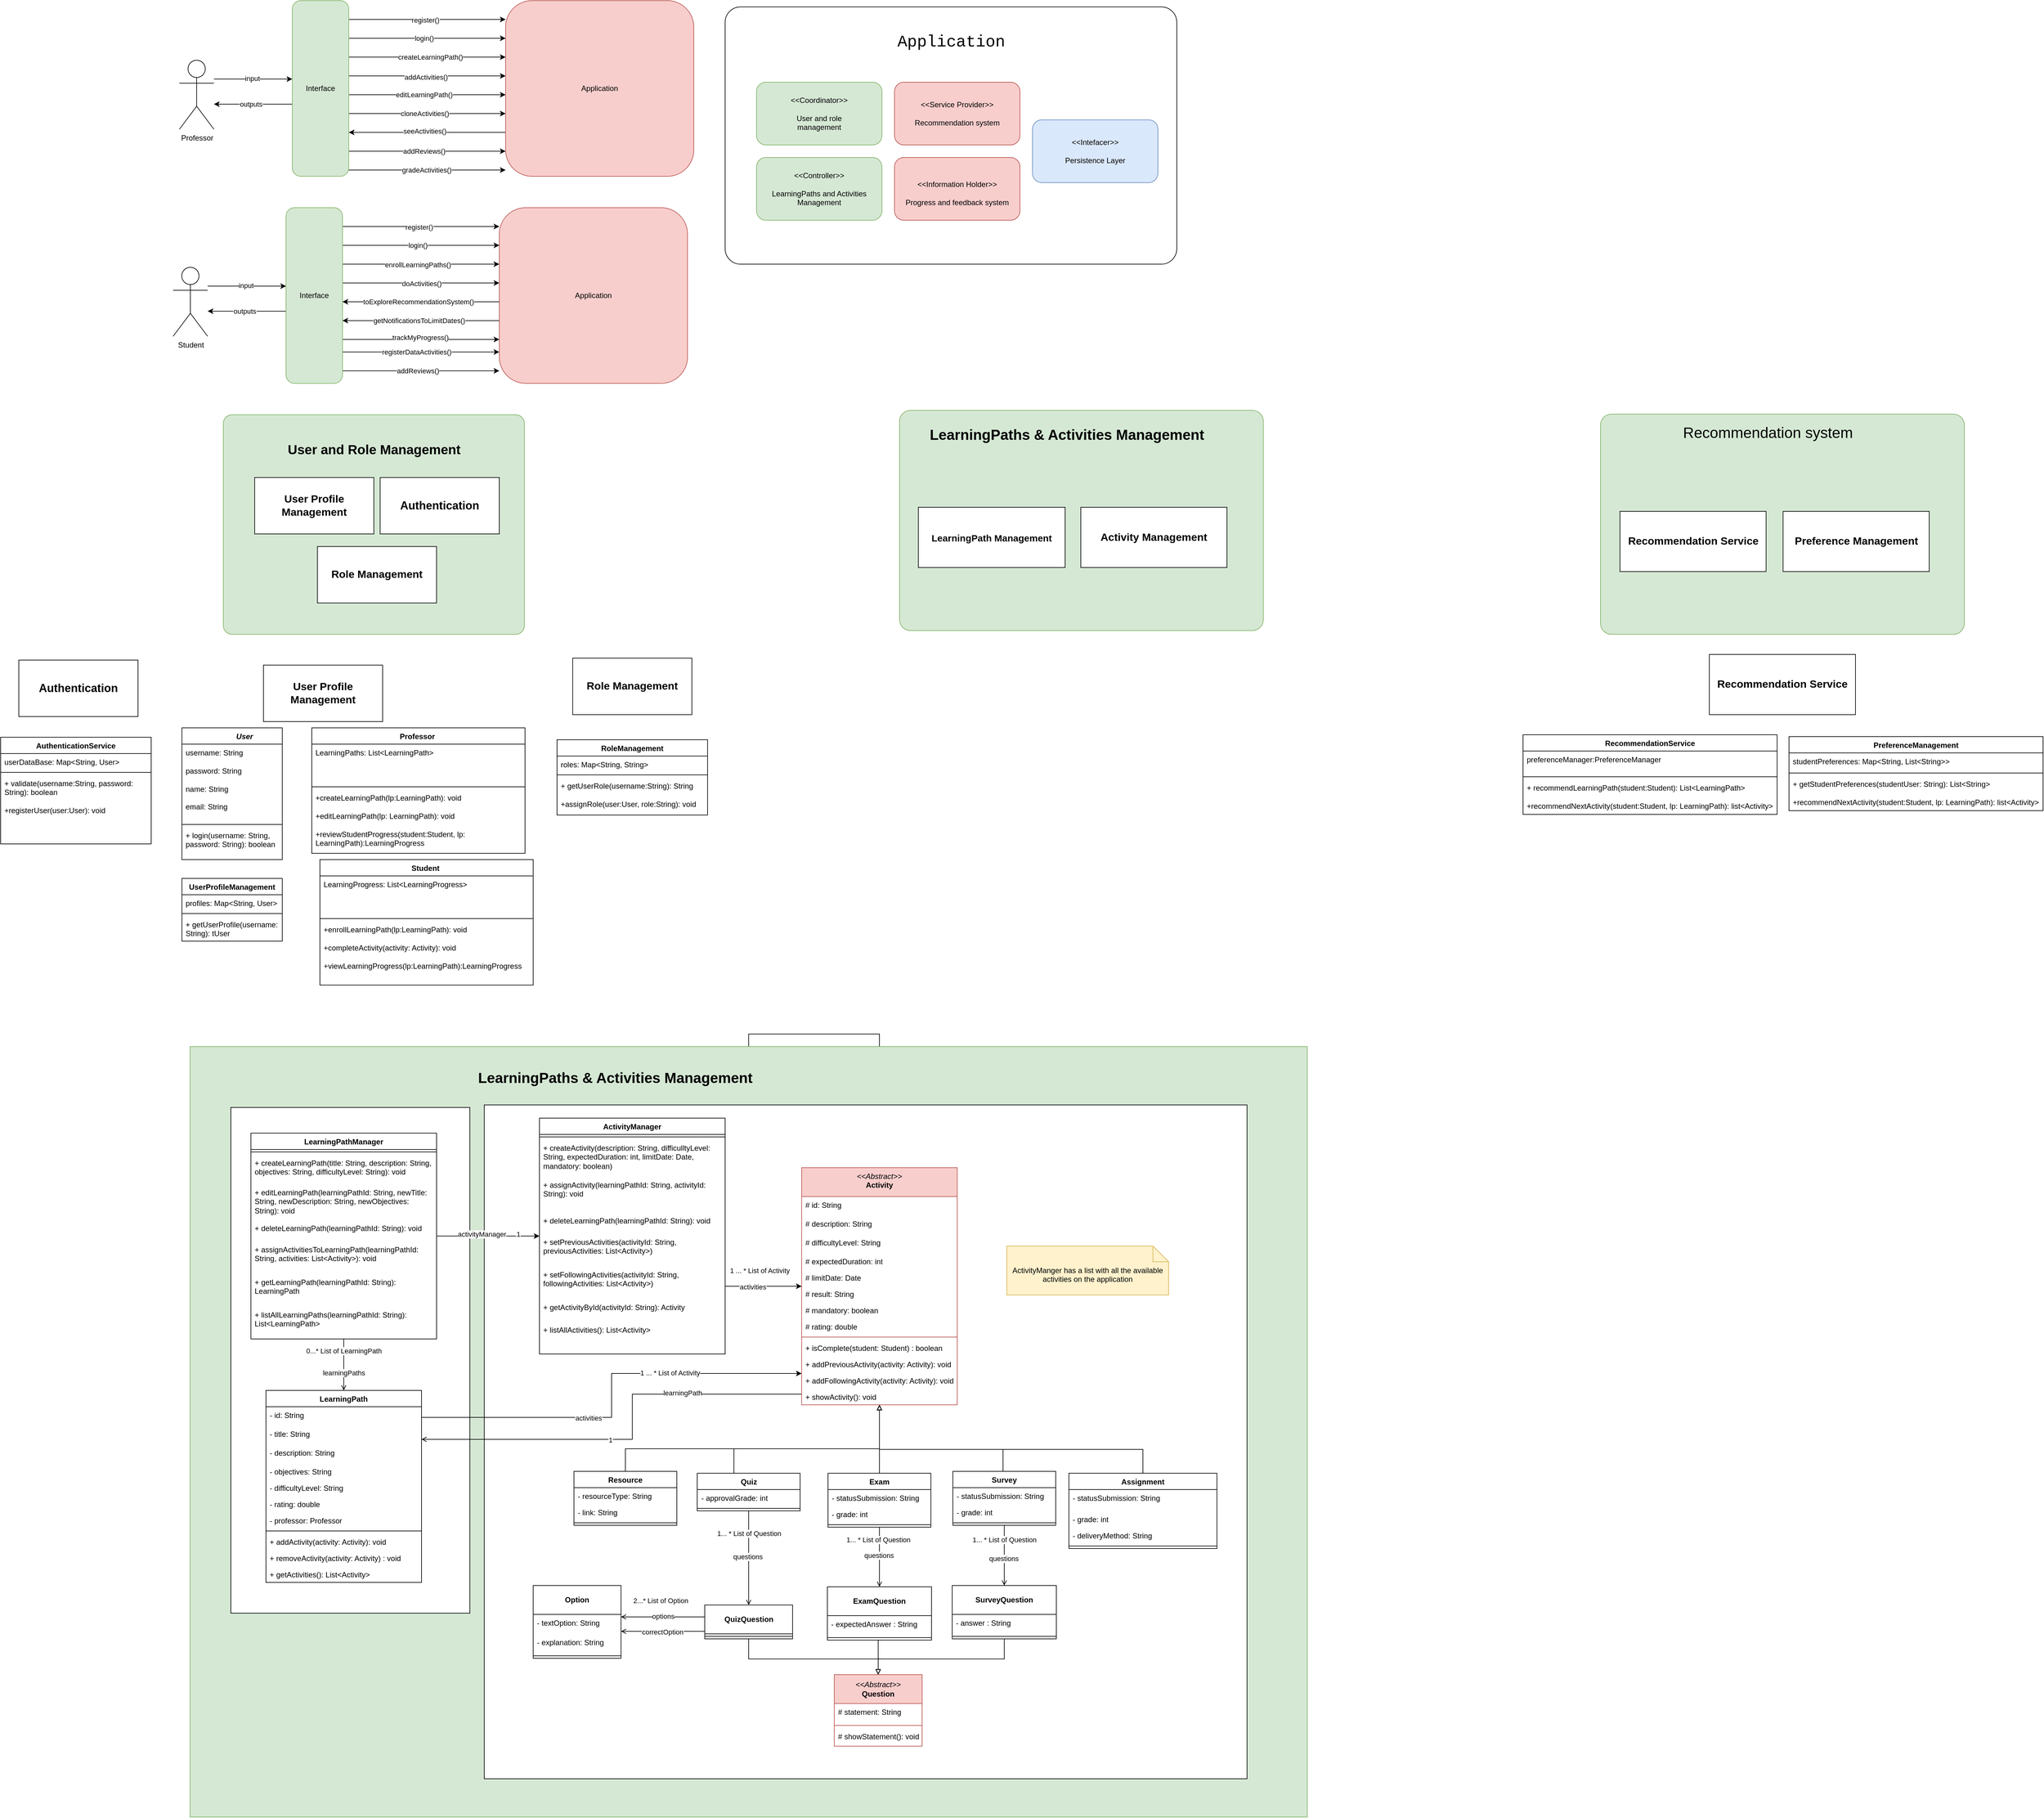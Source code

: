 <mxfile version="24.8.0">
  <diagram name="Page-1" id="0u3ZE7uqESYDxAMd9prz">
    <mxGraphModel dx="3906" dy="1756" grid="0" gridSize="10" guides="1" tooltips="1" connect="1" arrows="1" fold="1" page="1" pageScale="1" pageWidth="850" pageHeight="1100" math="0" shadow="0">
      <root>
        <mxCell id="0" />
        <mxCell id="1" parent="0" />
        <mxCell id="6C_B0T2juM4j-BZ9gB9E-7" style="edgeStyle=orthogonalEdgeStyle;rounded=0;orthogonalLoop=1;jettySize=auto;html=1;" parent="1" source="6C_B0T2juM4j-BZ9gB9E-1" target="6C_B0T2juM4j-BZ9gB9E-6" edge="1">
          <mxGeometry relative="1" as="geometry">
            <Array as="points">
              <mxPoint x="190" y="165" />
              <mxPoint x="190" y="165" />
            </Array>
          </mxGeometry>
        </mxCell>
        <mxCell id="6C_B0T2juM4j-BZ9gB9E-8" value="input" style="edgeLabel;html=1;align=center;verticalAlign=middle;resizable=0;points=[];" parent="6C_B0T2juM4j-BZ9gB9E-7" vertex="1" connectable="0">
          <mxGeometry x="-0.032" y="1" relative="1" as="geometry">
            <mxPoint as="offset" />
          </mxGeometry>
        </mxCell>
        <mxCell id="6C_B0T2juM4j-BZ9gB9E-1" value="Professor" style="shape=umlActor;verticalLabelPosition=bottom;verticalAlign=top;html=1;outlineConnect=0;" parent="1" vertex="1">
          <mxGeometry x="60" y="135" width="55" height="110" as="geometry" />
        </mxCell>
        <mxCell id="6C_B0T2juM4j-BZ9gB9E-9" style="edgeStyle=orthogonalEdgeStyle;rounded=0;orthogonalLoop=1;jettySize=auto;html=1;" parent="1" source="6C_B0T2juM4j-BZ9gB9E-6" target="6C_B0T2juM4j-BZ9gB9E-1" edge="1">
          <mxGeometry relative="1" as="geometry">
            <Array as="points">
              <mxPoint x="190" y="205" />
              <mxPoint x="190" y="205" />
            </Array>
          </mxGeometry>
        </mxCell>
        <mxCell id="6C_B0T2juM4j-BZ9gB9E-10" value="outputs" style="edgeLabel;html=1;align=center;verticalAlign=middle;resizable=0;points=[];" parent="6C_B0T2juM4j-BZ9gB9E-9" vertex="1" connectable="0">
          <mxGeometry x="0.065" relative="1" as="geometry">
            <mxPoint as="offset" />
          </mxGeometry>
        </mxCell>
        <mxCell id="6C_B0T2juM4j-BZ9gB9E-12" style="edgeStyle=orthogonalEdgeStyle;rounded=0;orthogonalLoop=1;jettySize=auto;html=1;" parent="1" source="6C_B0T2juM4j-BZ9gB9E-6" target="6C_B0T2juM4j-BZ9gB9E-11" edge="1">
          <mxGeometry relative="1" as="geometry">
            <Array as="points">
              <mxPoint x="450" y="70" />
              <mxPoint x="450" y="70" />
            </Array>
          </mxGeometry>
        </mxCell>
        <mxCell id="6C_B0T2juM4j-BZ9gB9E-14" value="register()" style="edgeLabel;html=1;align=center;verticalAlign=middle;resizable=0;points=[];" parent="6C_B0T2juM4j-BZ9gB9E-12" vertex="1" connectable="0">
          <mxGeometry x="-0.024" y="-1" relative="1" as="geometry">
            <mxPoint as="offset" />
          </mxGeometry>
        </mxCell>
        <mxCell id="6C_B0T2juM4j-BZ9gB9E-15" style="edgeStyle=orthogonalEdgeStyle;rounded=0;orthogonalLoop=1;jettySize=auto;html=1;" parent="1" source="6C_B0T2juM4j-BZ9gB9E-6" target="6C_B0T2juM4j-BZ9gB9E-11" edge="1">
          <mxGeometry relative="1" as="geometry">
            <Array as="points">
              <mxPoint x="460" y="100" />
              <mxPoint x="460" y="100" />
            </Array>
          </mxGeometry>
        </mxCell>
        <mxCell id="6C_B0T2juM4j-BZ9gB9E-16" value="login()" style="edgeLabel;html=1;align=center;verticalAlign=middle;resizable=0;points=[];" parent="6C_B0T2juM4j-BZ9gB9E-15" vertex="1" connectable="0">
          <mxGeometry x="-0.267" relative="1" as="geometry">
            <mxPoint x="28" as="offset" />
          </mxGeometry>
        </mxCell>
        <mxCell id="6C_B0T2juM4j-BZ9gB9E-19" style="edgeStyle=orthogonalEdgeStyle;rounded=0;orthogonalLoop=1;jettySize=auto;html=1;" parent="1" source="6C_B0T2juM4j-BZ9gB9E-6" target="6C_B0T2juM4j-BZ9gB9E-11" edge="1">
          <mxGeometry relative="1" as="geometry">
            <Array as="points">
              <mxPoint x="460" y="130" />
              <mxPoint x="460" y="130" />
            </Array>
          </mxGeometry>
        </mxCell>
        <mxCell id="6C_B0T2juM4j-BZ9gB9E-20" value="createLearningPath()" style="edgeLabel;html=1;align=center;verticalAlign=middle;resizable=0;points=[];" parent="6C_B0T2juM4j-BZ9gB9E-19" vertex="1" connectable="0">
          <mxGeometry x="-0.154" relative="1" as="geometry">
            <mxPoint x="24" as="offset" />
          </mxGeometry>
        </mxCell>
        <mxCell id="6C_B0T2juM4j-BZ9gB9E-22" style="edgeStyle=orthogonalEdgeStyle;rounded=0;orthogonalLoop=1;jettySize=auto;html=1;" parent="1" source="6C_B0T2juM4j-BZ9gB9E-6" target="6C_B0T2juM4j-BZ9gB9E-11" edge="1">
          <mxGeometry relative="1" as="geometry">
            <Array as="points">
              <mxPoint x="450" y="160" />
              <mxPoint x="450" y="160" />
            </Array>
          </mxGeometry>
        </mxCell>
        <mxCell id="6C_B0T2juM4j-BZ9gB9E-23" value="addActivities()" style="edgeLabel;html=1;align=center;verticalAlign=middle;resizable=0;points=[];" parent="6C_B0T2juM4j-BZ9gB9E-22" vertex="1" connectable="0">
          <mxGeometry x="-0.016" y="-2" relative="1" as="geometry">
            <mxPoint as="offset" />
          </mxGeometry>
        </mxCell>
        <mxCell id="MeX4JR6SGzkrb79R6EGi-2" style="edgeStyle=orthogonalEdgeStyle;rounded=0;orthogonalLoop=1;jettySize=auto;html=1;" parent="1" source="6C_B0T2juM4j-BZ9gB9E-6" target="6C_B0T2juM4j-BZ9gB9E-11" edge="1">
          <mxGeometry relative="1" as="geometry">
            <Array as="points">
              <mxPoint x="460" y="190" />
              <mxPoint x="460" y="190" />
            </Array>
          </mxGeometry>
        </mxCell>
        <mxCell id="MeX4JR6SGzkrb79R6EGi-3" value="editLearningPath()" style="edgeLabel;html=1;align=center;verticalAlign=middle;resizable=0;points=[];" parent="MeX4JR6SGzkrb79R6EGi-2" vertex="1" connectable="0">
          <mxGeometry x="-0.129" y="-2" relative="1" as="geometry">
            <mxPoint x="11" y="-2" as="offset" />
          </mxGeometry>
        </mxCell>
        <mxCell id="MeX4JR6SGzkrb79R6EGi-5" style="edgeStyle=orthogonalEdgeStyle;rounded=0;orthogonalLoop=1;jettySize=auto;html=1;" parent="1" source="6C_B0T2juM4j-BZ9gB9E-6" target="6C_B0T2juM4j-BZ9gB9E-11" edge="1">
          <mxGeometry relative="1" as="geometry">
            <Array as="points">
              <mxPoint x="450" y="220" />
              <mxPoint x="450" y="220" />
            </Array>
          </mxGeometry>
        </mxCell>
        <mxCell id="MeX4JR6SGzkrb79R6EGi-6" value="cloneActivities()" style="edgeLabel;html=1;align=center;verticalAlign=middle;resizable=0;points=[];" parent="MeX4JR6SGzkrb79R6EGi-5" vertex="1" connectable="0">
          <mxGeometry x="-0.038" y="-1" relative="1" as="geometry">
            <mxPoint y="-1" as="offset" />
          </mxGeometry>
        </mxCell>
        <mxCell id="MeX4JR6SGzkrb79R6EGi-9" style="edgeStyle=orthogonalEdgeStyle;rounded=0;orthogonalLoop=1;jettySize=auto;html=1;" parent="1" source="6C_B0T2juM4j-BZ9gB9E-6" target="6C_B0T2juM4j-BZ9gB9E-11" edge="1">
          <mxGeometry relative="1" as="geometry">
            <Array as="points">
              <mxPoint x="460" y="280" />
              <mxPoint x="460" y="280" />
            </Array>
          </mxGeometry>
        </mxCell>
        <mxCell id="MeX4JR6SGzkrb79R6EGi-10" value="addReviews()" style="edgeLabel;html=1;align=center;verticalAlign=middle;resizable=0;points=[];" parent="MeX4JR6SGzkrb79R6EGi-9" vertex="1" connectable="0">
          <mxGeometry x="-0.144" relative="1" as="geometry">
            <mxPoint x="13" as="offset" />
          </mxGeometry>
        </mxCell>
        <mxCell id="MeX4JR6SGzkrb79R6EGi-11" style="edgeStyle=orthogonalEdgeStyle;rounded=0;orthogonalLoop=1;jettySize=auto;html=1;" parent="1" source="6C_B0T2juM4j-BZ9gB9E-6" target="6C_B0T2juM4j-BZ9gB9E-11" edge="1">
          <mxGeometry relative="1" as="geometry">
            <Array as="points">
              <mxPoint x="460" y="310" />
              <mxPoint x="460" y="310" />
            </Array>
          </mxGeometry>
        </mxCell>
        <mxCell id="MeX4JR6SGzkrb79R6EGi-12" value="gradeActivities()" style="edgeLabel;html=1;align=center;verticalAlign=middle;resizable=0;points=[];" parent="MeX4JR6SGzkrb79R6EGi-11" vertex="1" connectable="0">
          <mxGeometry x="-0.009" relative="1" as="geometry">
            <mxPoint as="offset" />
          </mxGeometry>
        </mxCell>
        <mxCell id="6C_B0T2juM4j-BZ9gB9E-6" value="Interface" style="rounded=1;whiteSpace=wrap;html=1;fillColor=#d5e8d4;strokeColor=#82b366;" parent="1" vertex="1">
          <mxGeometry x="240" y="40" width="90" height="280" as="geometry" />
        </mxCell>
        <mxCell id="MeX4JR6SGzkrb79R6EGi-53" style="edgeStyle=orthogonalEdgeStyle;rounded=0;orthogonalLoop=1;jettySize=auto;html=1;" parent="1" source="6C_B0T2juM4j-BZ9gB9E-11" target="6C_B0T2juM4j-BZ9gB9E-6" edge="1">
          <mxGeometry relative="1" as="geometry">
            <Array as="points">
              <mxPoint x="450" y="250" />
              <mxPoint x="450" y="250" />
            </Array>
          </mxGeometry>
        </mxCell>
        <mxCell id="MeX4JR6SGzkrb79R6EGi-54" value="seeActivities()" style="edgeLabel;html=1;align=center;verticalAlign=middle;resizable=0;points=[];" parent="MeX4JR6SGzkrb79R6EGi-53" vertex="1" connectable="0">
          <mxGeometry x="0.034" y="-2" relative="1" as="geometry">
            <mxPoint as="offset" />
          </mxGeometry>
        </mxCell>
        <mxCell id="6C_B0T2juM4j-BZ9gB9E-11" value="Application" style="rounded=1;whiteSpace=wrap;html=1;fillColor=#f8cecc;strokeColor=#b85450;" parent="1" vertex="1">
          <mxGeometry x="580" y="40" width="300" height="280" as="geometry" />
        </mxCell>
        <mxCell id="MeX4JR6SGzkrb79R6EGi-13" style="edgeStyle=orthogonalEdgeStyle;rounded=0;orthogonalLoop=1;jettySize=auto;html=1;" parent="1" source="MeX4JR6SGzkrb79R6EGi-15" target="MeX4JR6SGzkrb79R6EGi-36" edge="1">
          <mxGeometry relative="1" as="geometry">
            <Array as="points">
              <mxPoint x="180" y="495" />
              <mxPoint x="180" y="495" />
            </Array>
          </mxGeometry>
        </mxCell>
        <mxCell id="MeX4JR6SGzkrb79R6EGi-14" value="input" style="edgeLabel;html=1;align=center;verticalAlign=middle;resizable=0;points=[];" parent="MeX4JR6SGzkrb79R6EGi-13" vertex="1" connectable="0">
          <mxGeometry x="-0.032" y="1" relative="1" as="geometry">
            <mxPoint as="offset" />
          </mxGeometry>
        </mxCell>
        <mxCell id="MeX4JR6SGzkrb79R6EGi-15" value="Student" style="shape=umlActor;verticalLabelPosition=bottom;verticalAlign=top;html=1;outlineConnect=0;" parent="1" vertex="1">
          <mxGeometry x="50" y="465" width="55" height="110" as="geometry" />
        </mxCell>
        <mxCell id="MeX4JR6SGzkrb79R6EGi-16" style="edgeStyle=orthogonalEdgeStyle;rounded=0;orthogonalLoop=1;jettySize=auto;html=1;" parent="1" source="MeX4JR6SGzkrb79R6EGi-36" target="MeX4JR6SGzkrb79R6EGi-15" edge="1">
          <mxGeometry relative="1" as="geometry">
            <Array as="points">
              <mxPoint x="180" y="535" />
              <mxPoint x="180" y="535" />
            </Array>
          </mxGeometry>
        </mxCell>
        <mxCell id="MeX4JR6SGzkrb79R6EGi-17" value="outputs" style="edgeLabel;html=1;align=center;verticalAlign=middle;resizable=0;points=[];" parent="MeX4JR6SGzkrb79R6EGi-16" vertex="1" connectable="0">
          <mxGeometry x="0.065" relative="1" as="geometry">
            <mxPoint as="offset" />
          </mxGeometry>
        </mxCell>
        <mxCell id="MeX4JR6SGzkrb79R6EGi-18" style="edgeStyle=orthogonalEdgeStyle;rounded=0;orthogonalLoop=1;jettySize=auto;html=1;" parent="1" source="MeX4JR6SGzkrb79R6EGi-36" target="MeX4JR6SGzkrb79R6EGi-37" edge="1">
          <mxGeometry relative="1" as="geometry">
            <Array as="points">
              <mxPoint x="440" y="400" />
              <mxPoint x="440" y="400" />
            </Array>
          </mxGeometry>
        </mxCell>
        <mxCell id="MeX4JR6SGzkrb79R6EGi-19" value="register()" style="edgeLabel;html=1;align=center;verticalAlign=middle;resizable=0;points=[];" parent="MeX4JR6SGzkrb79R6EGi-18" vertex="1" connectable="0">
          <mxGeometry x="-0.024" y="-1" relative="1" as="geometry">
            <mxPoint as="offset" />
          </mxGeometry>
        </mxCell>
        <mxCell id="MeX4JR6SGzkrb79R6EGi-20" style="edgeStyle=orthogonalEdgeStyle;rounded=0;orthogonalLoop=1;jettySize=auto;html=1;" parent="1" source="MeX4JR6SGzkrb79R6EGi-36" target="MeX4JR6SGzkrb79R6EGi-37" edge="1">
          <mxGeometry relative="1" as="geometry">
            <Array as="points">
              <mxPoint x="450" y="430" />
              <mxPoint x="450" y="430" />
            </Array>
          </mxGeometry>
        </mxCell>
        <mxCell id="MeX4JR6SGzkrb79R6EGi-21" value="login()" style="edgeLabel;html=1;align=center;verticalAlign=middle;resizable=0;points=[];" parent="MeX4JR6SGzkrb79R6EGi-20" vertex="1" connectable="0">
          <mxGeometry x="-0.267" relative="1" as="geometry">
            <mxPoint x="28" as="offset" />
          </mxGeometry>
        </mxCell>
        <mxCell id="MeX4JR6SGzkrb79R6EGi-32" style="edgeStyle=orthogonalEdgeStyle;rounded=0;orthogonalLoop=1;jettySize=auto;html=1;" parent="1" source="MeX4JR6SGzkrb79R6EGi-36" target="MeX4JR6SGzkrb79R6EGi-37" edge="1">
          <mxGeometry relative="1" as="geometry">
            <Array as="points">
              <mxPoint x="450" y="630" />
              <mxPoint x="450" y="630" />
            </Array>
          </mxGeometry>
        </mxCell>
        <mxCell id="MeX4JR6SGzkrb79R6EGi-33" value="addReviews()" style="edgeLabel;html=1;align=center;verticalAlign=middle;resizable=0;points=[];" parent="MeX4JR6SGzkrb79R6EGi-32" vertex="1" connectable="0">
          <mxGeometry x="-0.144" relative="1" as="geometry">
            <mxPoint x="13" as="offset" />
          </mxGeometry>
        </mxCell>
        <mxCell id="MeX4JR6SGzkrb79R6EGi-39" style="edgeStyle=orthogonalEdgeStyle;rounded=0;orthogonalLoop=1;jettySize=auto;html=1;" parent="1" source="MeX4JR6SGzkrb79R6EGi-36" target="MeX4JR6SGzkrb79R6EGi-37" edge="1">
          <mxGeometry relative="1" as="geometry">
            <Array as="points">
              <mxPoint x="450" y="460" />
              <mxPoint x="450" y="460" />
            </Array>
          </mxGeometry>
        </mxCell>
        <mxCell id="MeX4JR6SGzkrb79R6EGi-40" value="enrollLearningPaths()" style="edgeLabel;html=1;align=center;verticalAlign=middle;resizable=0;points=[];" parent="MeX4JR6SGzkrb79R6EGi-39" vertex="1" connectable="0">
          <mxGeometry x="-0.122" y="-1" relative="1" as="geometry">
            <mxPoint x="10" as="offset" />
          </mxGeometry>
        </mxCell>
        <mxCell id="MeX4JR6SGzkrb79R6EGi-41" style="edgeStyle=orthogonalEdgeStyle;rounded=0;orthogonalLoop=1;jettySize=auto;html=1;" parent="1" source="MeX4JR6SGzkrb79R6EGi-36" target="MeX4JR6SGzkrb79R6EGi-37" edge="1">
          <mxGeometry relative="1" as="geometry">
            <Array as="points">
              <mxPoint x="450" y="490" />
              <mxPoint x="450" y="490" />
            </Array>
          </mxGeometry>
        </mxCell>
        <mxCell id="MeX4JR6SGzkrb79R6EGi-42" value="doActivities()" style="edgeLabel;html=1;align=center;verticalAlign=middle;resizable=0;points=[];" parent="MeX4JR6SGzkrb79R6EGi-41" vertex="1" connectable="0">
          <mxGeometry x="0.008" y="-1" relative="1" as="geometry">
            <mxPoint as="offset" />
          </mxGeometry>
        </mxCell>
        <mxCell id="MeX4JR6SGzkrb79R6EGi-47" style="edgeStyle=orthogonalEdgeStyle;rounded=0;orthogonalLoop=1;jettySize=auto;html=1;" parent="1" source="MeX4JR6SGzkrb79R6EGi-36" target="MeX4JR6SGzkrb79R6EGi-37" edge="1">
          <mxGeometry relative="1" as="geometry">
            <Array as="points">
              <mxPoint x="450" y="580" />
              <mxPoint x="450" y="580" />
            </Array>
          </mxGeometry>
        </mxCell>
        <mxCell id="MeX4JR6SGzkrb79R6EGi-48" value="trackMyProgress()" style="edgeLabel;html=1;align=center;verticalAlign=middle;resizable=0;points=[];" parent="MeX4JR6SGzkrb79R6EGi-47" vertex="1" connectable="0">
          <mxGeometry x="-0.01" y="3" relative="1" as="geometry">
            <mxPoint as="offset" />
          </mxGeometry>
        </mxCell>
        <mxCell id="MeX4JR6SGzkrb79R6EGi-51" style="edgeStyle=orthogonalEdgeStyle;rounded=0;orthogonalLoop=1;jettySize=auto;html=1;" parent="1" source="MeX4JR6SGzkrb79R6EGi-36" target="MeX4JR6SGzkrb79R6EGi-37" edge="1">
          <mxGeometry relative="1" as="geometry">
            <Array as="points">
              <mxPoint x="450" y="600" />
              <mxPoint x="450" y="600" />
            </Array>
          </mxGeometry>
        </mxCell>
        <mxCell id="MeX4JR6SGzkrb79R6EGi-52" value="registerDataActivities()" style="edgeLabel;html=1;align=center;verticalAlign=middle;resizable=0;points=[];" parent="MeX4JR6SGzkrb79R6EGi-51" vertex="1" connectable="0">
          <mxGeometry x="-0.058" y="-1" relative="1" as="geometry">
            <mxPoint y="-1" as="offset" />
          </mxGeometry>
        </mxCell>
        <mxCell id="MeX4JR6SGzkrb79R6EGi-36" value="Interface" style="rounded=1;whiteSpace=wrap;html=1;fillColor=#d5e8d4;strokeColor=#82b366;" parent="1" vertex="1">
          <mxGeometry x="230" y="370" width="90" height="280" as="geometry" />
        </mxCell>
        <mxCell id="MeX4JR6SGzkrb79R6EGi-55" style="edgeStyle=orthogonalEdgeStyle;rounded=0;orthogonalLoop=1;jettySize=auto;html=1;" parent="1" source="MeX4JR6SGzkrb79R6EGi-37" target="MeX4JR6SGzkrb79R6EGi-36" edge="1">
          <mxGeometry relative="1" as="geometry">
            <Array as="points">
              <mxPoint x="450" y="520" />
              <mxPoint x="450" y="520" />
            </Array>
          </mxGeometry>
        </mxCell>
        <mxCell id="MeX4JR6SGzkrb79R6EGi-56" value="toExploreRecommendationSystem()" style="edgeLabel;html=1;align=center;verticalAlign=middle;resizable=0;points=[];" parent="MeX4JR6SGzkrb79R6EGi-55" vertex="1" connectable="0">
          <mxGeometry x="0.109" relative="1" as="geometry">
            <mxPoint x="9" as="offset" />
          </mxGeometry>
        </mxCell>
        <mxCell id="MeX4JR6SGzkrb79R6EGi-57" style="edgeStyle=orthogonalEdgeStyle;rounded=0;orthogonalLoop=1;jettySize=auto;html=1;" parent="1" source="MeX4JR6SGzkrb79R6EGi-37" target="MeX4JR6SGzkrb79R6EGi-36" edge="1">
          <mxGeometry relative="1" as="geometry">
            <Array as="points">
              <mxPoint x="440" y="550" />
              <mxPoint x="440" y="550" />
            </Array>
          </mxGeometry>
        </mxCell>
        <mxCell id="MeX4JR6SGzkrb79R6EGi-58" value="getNotificationsToLimitDates()" style="edgeLabel;html=1;align=center;verticalAlign=middle;resizable=0;points=[];" parent="MeX4JR6SGzkrb79R6EGi-57" vertex="1" connectable="0">
          <mxGeometry x="0.024" y="3" relative="1" as="geometry">
            <mxPoint y="-3" as="offset" />
          </mxGeometry>
        </mxCell>
        <mxCell id="MeX4JR6SGzkrb79R6EGi-37" value="Application" style="rounded=1;whiteSpace=wrap;html=1;fillColor=#f8cecc;strokeColor=#b85450;" parent="1" vertex="1">
          <mxGeometry x="570" y="370" width="300" height="280" as="geometry" />
        </mxCell>
        <mxCell id="83vnOwPLlXGg7ccvuWTX-2" value="" style="rounded=1;whiteSpace=wrap;html=1;arcSize=6;" parent="1" vertex="1">
          <mxGeometry x="930" y="50" width="720" height="410" as="geometry" />
        </mxCell>
        <mxCell id="83vnOwPLlXGg7ccvuWTX-3" value="&lt;font style=&quot;font-size: 26px;&quot; face=&quot;Courier New&quot;&gt;Application&lt;/font&gt;" style="text;html=1;align=center;verticalAlign=middle;resizable=0;points=[];autosize=1;strokeColor=none;fillColor=none;fontSize=26;" parent="1" vertex="1">
          <mxGeometry x="1190" y="80" width="200" height="50" as="geometry" />
        </mxCell>
        <mxCell id="83vnOwPLlXGg7ccvuWTX-4" value="&lt;div&gt;&amp;lt;&amp;lt;Coordinator&amp;gt;&amp;gt;&lt;/div&gt;&lt;div&gt;&lt;br&gt;&lt;/div&gt;&lt;div&gt;User and role&lt;/div&gt;&lt;div&gt;management&lt;br&gt; &lt;/div&gt;" style="rounded=1;whiteSpace=wrap;html=1;fillColor=#d5e8d4;strokeColor=#82b366;" parent="1" vertex="1">
          <mxGeometry x="980" y="170" width="200" height="100" as="geometry" />
        </mxCell>
        <mxCell id="83vnOwPLlXGg7ccvuWTX-5" value="&lt;div&gt;&amp;lt;&amp;lt;Controller&amp;gt;&amp;gt;&lt;br&gt;&lt;/div&gt;&lt;div&gt;&lt;br&gt;&lt;/div&gt;&lt;div&gt;LearningPaths and Activities Management&lt;/div&gt;" style="rounded=1;whiteSpace=wrap;html=1;fillColor=#d5e8d4;strokeColor=#82b366;" parent="1" vertex="1">
          <mxGeometry x="980" y="290" width="200" height="100" as="geometry" />
        </mxCell>
        <mxCell id="83vnOwPLlXGg7ccvuWTX-6" value="&lt;div&gt;&lt;br&gt;&lt;/div&gt;&lt;div&gt;&amp;lt;&amp;lt;Information Holder&amp;gt;&amp;gt;&lt;br&gt;&lt;/div&gt;&lt;div&gt;&lt;br&gt;&lt;/div&gt;&lt;div&gt;Progress and feedback system&lt;/div&gt;" style="rounded=1;whiteSpace=wrap;html=1;fillColor=#f8cecc;strokeColor=#b85450;" parent="1" vertex="1">
          <mxGeometry x="1200" y="290" width="200" height="100" as="geometry" />
        </mxCell>
        <mxCell id="83vnOwPLlXGg7ccvuWTX-7" value="&lt;div&gt;&amp;lt;&amp;lt;Service Provider&amp;gt;&amp;gt;&lt;br&gt;&lt;/div&gt;&lt;div&gt;&lt;br&gt;&lt;/div&gt;&lt;div&gt;Recommendation system  &lt;/div&gt;" style="rounded=1;whiteSpace=wrap;html=1;fillColor=#f8cecc;strokeColor=#b85450;" parent="1" vertex="1">
          <mxGeometry x="1200" y="170" width="200" height="100" as="geometry" />
        </mxCell>
        <mxCell id="83vnOwPLlXGg7ccvuWTX-8" value="&lt;div&gt;&amp;lt;&amp;lt;Intefacer&amp;gt;&amp;gt;&lt;br&gt;&lt;/div&gt;&lt;div&gt;&lt;br&gt;&lt;/div&gt;&lt;div&gt;Persistence Layer&lt;/div&gt;" style="rounded=1;whiteSpace=wrap;html=1;fillColor=#dae8fc;strokeColor=#6c8ebf;" parent="1" vertex="1">
          <mxGeometry x="1420" y="230" width="200" height="100" as="geometry" />
        </mxCell>
        <mxCell id="36ZFppIiwciN3kxf19xP-2" value="" style="rounded=1;whiteSpace=wrap;html=1;arcSize=4;fillColor=#d5e8d4;strokeColor=#82b366;" parent="1" vertex="1">
          <mxGeometry x="130" y="700" width="480" height="350" as="geometry" />
        </mxCell>
        <mxCell id="36ZFppIiwciN3kxf19xP-3" value="User and Role Management" style="text;align=center;fontStyle=1;verticalAlign=middle;spacingLeft=3;spacingRight=3;strokeColor=none;rotatable=0;points=[[0,0.5],[1,0.5]];portConstraint=eastwest;html=1;fontSize=21;" parent="1" vertex="1">
          <mxGeometry x="215" y="740" width="310" height="30" as="geometry" />
        </mxCell>
        <mxCell id="36ZFppIiwciN3kxf19xP-4" value="&lt;font style=&quot;font-size: 17px;&quot;&gt;&lt;b&gt;User Profile Management&lt;br&gt;&lt;/b&gt;&lt;/font&gt;" style="html=1;whiteSpace=wrap;" parent="1" vertex="1">
          <mxGeometry x="180" y="800" width="190" height="90" as="geometry" />
        </mxCell>
        <mxCell id="36ZFppIiwciN3kxf19xP-5" value="&lt;font style=&quot;font-size: 17px;&quot;&gt;&lt;b&gt;Role Management&lt;br&gt;&lt;/b&gt;&lt;/font&gt;" style="html=1;whiteSpace=wrap;" parent="1" vertex="1">
          <mxGeometry x="280" y="910" width="190" height="90" as="geometry" />
        </mxCell>
        <mxCell id="36ZFppIiwciN3kxf19xP-6" value="&lt;b style=&quot;font-size: 18px;&quot;&gt;Authentication&lt;/b&gt;" style="html=1;whiteSpace=wrap;fontSize=18;" parent="1" vertex="1">
          <mxGeometry x="380" y="800" width="190" height="90" as="geometry" />
        </mxCell>
        <mxCell id="eDscPjZbL17JGqpego-8-2" value="&lt;font style=&quot;font-size: 17px;&quot;&gt;&lt;b&gt;User Profile Management&lt;br&gt;&lt;/b&gt;&lt;/font&gt;" style="html=1;whiteSpace=wrap;" parent="1" vertex="1">
          <mxGeometry x="194" y="1099" width="190" height="90" as="geometry" />
        </mxCell>
        <mxCell id="eDscPjZbL17JGqpego-8-3" value="&lt;blockquote style=&quot;margin: 0 0 0 40px; border: none; padding: 0px;&quot;&gt;&lt;i&gt;User&lt;/i&gt;&lt;/blockquote&gt;" style="swimlane;fontStyle=1;align=center;verticalAlign=top;childLayout=stackLayout;horizontal=1;startSize=26;horizontalStack=0;resizeParent=1;resizeParentMax=0;resizeLast=0;collapsible=1;marginBottom=0;whiteSpace=wrap;html=1;" parent="1" vertex="1">
          <mxGeometry x="64" y="1199" width="160" height="210" as="geometry" />
        </mxCell>
        <mxCell id="eDscPjZbL17JGqpego-8-4" value="username: String&lt;div&gt;&lt;br&gt;&lt;/div&gt;&lt;div&gt;password: String&lt;/div&gt;&lt;div&gt;&lt;br&gt;&lt;/div&gt;&lt;div&gt;name: String&lt;/div&gt;&lt;div&gt;&lt;br&gt;&lt;/div&gt;&lt;div&gt;email: String&amp;nbsp;&lt;/div&gt;&lt;div&gt;&lt;br&gt;&lt;/div&gt;" style="text;strokeColor=none;fillColor=none;align=left;verticalAlign=top;spacingLeft=4;spacingRight=4;overflow=hidden;rotatable=0;points=[[0,0.5],[1,0.5]];portConstraint=eastwest;whiteSpace=wrap;html=1;" parent="eDscPjZbL17JGqpego-8-3" vertex="1">
          <mxGeometry y="26" width="160" height="124" as="geometry" />
        </mxCell>
        <mxCell id="eDscPjZbL17JGqpego-8-5" value="" style="line;strokeWidth=1;fillColor=none;align=left;verticalAlign=middle;spacingTop=-1;spacingLeft=3;spacingRight=3;rotatable=0;labelPosition=right;points=[];portConstraint=eastwest;strokeColor=inherit;" parent="eDscPjZbL17JGqpego-8-3" vertex="1">
          <mxGeometry y="150" width="160" height="8" as="geometry" />
        </mxCell>
        <mxCell id="eDscPjZbL17JGqpego-8-6" value="+ login(username: String, password: String): boolean" style="text;strokeColor=none;fillColor=none;align=left;verticalAlign=top;spacingLeft=4;spacingRight=4;overflow=hidden;rotatable=0;points=[[0,0.5],[1,0.5]];portConstraint=eastwest;whiteSpace=wrap;html=1;" parent="eDscPjZbL17JGqpego-8-3" vertex="1">
          <mxGeometry y="158" width="160" height="52" as="geometry" />
        </mxCell>
        <mxCell id="eDscPjZbL17JGqpego-8-7" value="Student&amp;nbsp;" style="swimlane;fontStyle=1;align=center;verticalAlign=top;childLayout=stackLayout;horizontal=1;startSize=26;horizontalStack=0;resizeParent=1;resizeParentMax=0;resizeLast=0;collapsible=1;marginBottom=0;whiteSpace=wrap;html=1;" parent="1" vertex="1">
          <mxGeometry x="284" y="1409" width="340" height="200" as="geometry" />
        </mxCell>
        <mxCell id="eDscPjZbL17JGqpego-8-8" value="LearningProgress: List&amp;lt;LearningProgress&amp;gt;" style="text;strokeColor=none;fillColor=none;align=left;verticalAlign=top;spacingLeft=4;spacingRight=4;overflow=hidden;rotatable=0;points=[[0,0.5],[1,0.5]];portConstraint=eastwest;whiteSpace=wrap;html=1;" parent="eDscPjZbL17JGqpego-8-7" vertex="1">
          <mxGeometry y="26" width="340" height="64" as="geometry" />
        </mxCell>
        <mxCell id="eDscPjZbL17JGqpego-8-9" value="" style="line;strokeWidth=1;fillColor=none;align=left;verticalAlign=middle;spacingTop=-1;spacingLeft=3;spacingRight=3;rotatable=0;labelPosition=right;points=[];portConstraint=eastwest;strokeColor=inherit;" parent="eDscPjZbL17JGqpego-8-7" vertex="1">
          <mxGeometry y="90" width="340" height="8" as="geometry" />
        </mxCell>
        <mxCell id="eDscPjZbL17JGqpego-8-10" value="+enrollLearningPath(lp:LearningPath): void&lt;div&gt;&lt;br&gt;&lt;/div&gt;&lt;div&gt;+completeActivity(activity: Activity): void&lt;/div&gt;&lt;div&gt;&lt;br&gt;&lt;/div&gt;&lt;div&gt;+viewLearningProgress(lp:LearningPath):LearningProgress&lt;/div&gt;" style="text;strokeColor=none;fillColor=none;align=left;verticalAlign=top;spacingLeft=4;spacingRight=4;overflow=hidden;rotatable=0;points=[[0,0.5],[1,0.5]];portConstraint=eastwest;whiteSpace=wrap;html=1;" parent="eDscPjZbL17JGqpego-8-7" vertex="1">
          <mxGeometry y="98" width="340" height="102" as="geometry" />
        </mxCell>
        <mxCell id="eDscPjZbL17JGqpego-8-11" value="Professor&amp;nbsp;" style="swimlane;fontStyle=1;align=center;verticalAlign=top;childLayout=stackLayout;horizontal=1;startSize=26;horizontalStack=0;resizeParent=1;resizeParentMax=0;resizeLast=0;collapsible=1;marginBottom=0;whiteSpace=wrap;html=1;" parent="1" vertex="1">
          <mxGeometry x="271" y="1199" width="340" height="200" as="geometry" />
        </mxCell>
        <mxCell id="eDscPjZbL17JGqpego-8-12" value="LearningPaths: List&amp;lt;LearningPath&amp;gt;" style="text;strokeColor=none;fillColor=none;align=left;verticalAlign=top;spacingLeft=4;spacingRight=4;overflow=hidden;rotatable=0;points=[[0,0.5],[1,0.5]];portConstraint=eastwest;whiteSpace=wrap;html=1;" parent="eDscPjZbL17JGqpego-8-11" vertex="1">
          <mxGeometry y="26" width="340" height="64" as="geometry" />
        </mxCell>
        <mxCell id="eDscPjZbL17JGqpego-8-13" value="" style="line;strokeWidth=1;fillColor=none;align=left;verticalAlign=middle;spacingTop=-1;spacingLeft=3;spacingRight=3;rotatable=0;labelPosition=right;points=[];portConstraint=eastwest;strokeColor=inherit;" parent="eDscPjZbL17JGqpego-8-11" vertex="1">
          <mxGeometry y="90" width="340" height="8" as="geometry" />
        </mxCell>
        <mxCell id="eDscPjZbL17JGqpego-8-14" value="+createLearningPath(lp:LearningPath): void&lt;div&gt;&lt;br&gt;&lt;/div&gt;&lt;div&gt;+editLearningPath(lp: LearningPath): void&lt;/div&gt;&lt;div&gt;&lt;br&gt;&lt;/div&gt;&lt;div&gt;+reviewStudentProgress(student:Student, lp: LearningPath):LearningProgress&lt;/div&gt;" style="text;strokeColor=none;fillColor=none;align=left;verticalAlign=top;spacingLeft=4;spacingRight=4;overflow=hidden;rotatable=0;points=[[0,0.5],[1,0.5]];portConstraint=eastwest;whiteSpace=wrap;html=1;" parent="eDscPjZbL17JGqpego-8-11" vertex="1">
          <mxGeometry y="98" width="340" height="102" as="geometry" />
        </mxCell>
        <mxCell id="sTKVhe5aF9eVnh70GAVM-1" value="" style="rounded=1;whiteSpace=wrap;html=1;fillColor=#d5e8d4;strokeColor=#82b366;arcSize=5;" parent="1" vertex="1">
          <mxGeometry x="1208" y="693" width="580" height="351" as="geometry" />
        </mxCell>
        <mxCell id="sTKVhe5aF9eVnh70GAVM-2" value="LearningPaths &amp;amp; Activities Management" style="text;html=1;align=center;verticalAlign=middle;whiteSpace=wrap;rounded=0;fontStyle=1;fontSize=23;" parent="1" vertex="1">
          <mxGeometry x="1245" y="715.503" width="460" height="32.903" as="geometry" />
        </mxCell>
        <mxCell id="sTKVhe5aF9eVnh70GAVM-5" value="&lt;div style=&quot;font-size: 15px;&quot;&gt;&lt;font style=&quot;font-size: 15px;&quot;&gt;&lt;b&gt;LearningPath Management&lt;br&gt;&lt;/b&gt;&lt;/font&gt;&lt;/div&gt;" style="rounded=0;whiteSpace=wrap;html=1;" parent="1" vertex="1">
          <mxGeometry x="1238" y="847.5" width="234" height="96" as="geometry" />
        </mxCell>
        <mxCell id="sTKVhe5aF9eVnh70GAVM-7" value="&lt;font size=&quot;1&quot;&gt;&lt;b style=&quot;font-size: 17px;&quot;&gt;Activity Management&lt;/b&gt;&lt;/font&gt;" style="rounded=0;whiteSpace=wrap;html=1;" parent="1" vertex="1">
          <mxGeometry x="1497" y="847.5" width="233" height="96" as="geometry" />
        </mxCell>
        <mxCell id="pg7UKULcW3l-5HymWqpJ-66" style="edgeStyle=orthogonalEdgeStyle;rounded=0;orthogonalLoop=1;jettySize=auto;html=1;" edge="1" parent="1" source="sTKVhe5aF9eVnh70GAVM-8" target="sTKVhe5aF9eVnh70GAVM-62">
          <mxGeometry relative="1" as="geometry" />
        </mxCell>
        <mxCell id="sTKVhe5aF9eVnh70GAVM-8" value="" style="rounded=0;whiteSpace=wrap;html=1;fillColor=#d5e8d4;strokeColor=#82b366;" parent="1" vertex="1">
          <mxGeometry x="77" y="1707" width="1781" height="1228" as="geometry" />
        </mxCell>
        <mxCell id="eDscPjZbL17JGqpego-8-16" value="&lt;b style=&quot;font-size: 18px;&quot;&gt;Authentication&lt;/b&gt;" style="html=1;whiteSpace=wrap;fontSize=18;" parent="1" vertex="1">
          <mxGeometry x="-196" y="1091" width="190" height="90" as="geometry" />
        </mxCell>
        <mxCell id="eDscPjZbL17JGqpego-8-18" value="AuthenticationService" style="swimlane;fontStyle=1;align=center;verticalAlign=top;childLayout=stackLayout;horizontal=1;startSize=26;horizontalStack=0;resizeParent=1;resizeParentMax=0;resizeLast=0;collapsible=1;marginBottom=0;whiteSpace=wrap;html=1;" parent="1" vertex="1">
          <mxGeometry x="-225" y="1214" width="240" height="170" as="geometry" />
        </mxCell>
        <mxCell id="eDscPjZbL17JGqpego-8-19" value="userDataBase: Map&amp;lt;String, User&amp;gt;" style="text;strokeColor=none;fillColor=none;align=left;verticalAlign=top;spacingLeft=4;spacingRight=4;overflow=hidden;rotatable=0;points=[[0,0.5],[1,0.5]];portConstraint=eastwest;whiteSpace=wrap;html=1;" parent="eDscPjZbL17JGqpego-8-18" vertex="1">
          <mxGeometry y="26" width="240" height="26" as="geometry" />
        </mxCell>
        <mxCell id="eDscPjZbL17JGqpego-8-20" value="" style="line;strokeWidth=1;fillColor=none;align=left;verticalAlign=middle;spacingTop=-1;spacingLeft=3;spacingRight=3;rotatable=0;labelPosition=right;points=[];portConstraint=eastwest;strokeColor=inherit;" parent="eDscPjZbL17JGqpego-8-18" vertex="1">
          <mxGeometry y="52" width="240" height="8" as="geometry" />
        </mxCell>
        <mxCell id="eDscPjZbL17JGqpego-8-21" value="+ validate(username:String, password: String): boolean&lt;div&gt;&lt;br&gt;&lt;/div&gt;&lt;div&gt;+registerUser(user:User): void&lt;/div&gt;&lt;div&gt;&lt;br&gt;&lt;/div&gt;&lt;div&gt;&lt;br&gt;&lt;/div&gt;" style="text;strokeColor=none;fillColor=none;align=left;verticalAlign=top;spacingLeft=4;spacingRight=4;overflow=hidden;rotatable=0;points=[[0,0.5],[1,0.5]];portConstraint=eastwest;whiteSpace=wrap;html=1;" parent="eDscPjZbL17JGqpego-8-18" vertex="1">
          <mxGeometry y="60" width="240" height="110" as="geometry" />
        </mxCell>
        <mxCell id="eDscPjZbL17JGqpego-8-22" value="&lt;font style=&quot;font-size: 17px;&quot;&gt;&lt;b&gt;Role Management&lt;br&gt;&lt;/b&gt;&lt;/font&gt;" style="html=1;whiteSpace=wrap;" parent="1" vertex="1">
          <mxGeometry x="687" y="1088" width="190" height="90" as="geometry" />
        </mxCell>
        <mxCell id="eDscPjZbL17JGqpego-8-23" value="RoleManagement" style="swimlane;fontStyle=1;align=center;verticalAlign=top;childLayout=stackLayout;horizontal=1;startSize=26;horizontalStack=0;resizeParent=1;resizeParentMax=0;resizeLast=0;collapsible=1;marginBottom=0;whiteSpace=wrap;html=1;" parent="1" vertex="1">
          <mxGeometry x="662" y="1218" width="240" height="120" as="geometry" />
        </mxCell>
        <mxCell id="eDscPjZbL17JGqpego-8-24" value="roles: Map&amp;lt;String, String&amp;gt;" style="text;strokeColor=none;fillColor=none;align=left;verticalAlign=top;spacingLeft=4;spacingRight=4;overflow=hidden;rotatable=0;points=[[0,0.5],[1,0.5]];portConstraint=eastwest;whiteSpace=wrap;html=1;" parent="eDscPjZbL17JGqpego-8-23" vertex="1">
          <mxGeometry y="26" width="240" height="26" as="geometry" />
        </mxCell>
        <mxCell id="eDscPjZbL17JGqpego-8-25" value="" style="line;strokeWidth=1;fillColor=none;align=left;verticalAlign=middle;spacingTop=-1;spacingLeft=3;spacingRight=3;rotatable=0;labelPosition=right;points=[];portConstraint=eastwest;strokeColor=inherit;" parent="eDscPjZbL17JGqpego-8-23" vertex="1">
          <mxGeometry y="52" width="240" height="8" as="geometry" />
        </mxCell>
        <mxCell id="eDscPjZbL17JGqpego-8-26" value="+ getUserRole(username:String): String&lt;div&gt;&lt;br&gt;&lt;/div&gt;&lt;div&gt;+assignRole(user:User, role:String): void&lt;/div&gt;" style="text;strokeColor=none;fillColor=none;align=left;verticalAlign=top;spacingLeft=4;spacingRight=4;overflow=hidden;rotatable=0;points=[[0,0.5],[1,0.5]];portConstraint=eastwest;whiteSpace=wrap;html=1;" parent="eDscPjZbL17JGqpego-8-23" vertex="1">
          <mxGeometry y="60" width="240" height="60" as="geometry" />
        </mxCell>
        <mxCell id="eDscPjZbL17JGqpego-8-31" value="UserProfileManagement" style="swimlane;fontStyle=1;align=center;verticalAlign=top;childLayout=stackLayout;horizontal=1;startSize=26;horizontalStack=0;resizeParent=1;resizeParentMax=0;resizeLast=0;collapsible=1;marginBottom=0;whiteSpace=wrap;html=1;" parent="1" vertex="1">
          <mxGeometry x="64" y="1439" width="160" height="100" as="geometry" />
        </mxCell>
        <mxCell id="eDscPjZbL17JGqpego-8-32" value="profiles: Map&amp;lt;String, User&amp;gt;" style="text;strokeColor=none;fillColor=none;align=left;verticalAlign=top;spacingLeft=4;spacingRight=4;overflow=hidden;rotatable=0;points=[[0,0.5],[1,0.5]];portConstraint=eastwest;whiteSpace=wrap;html=1;" parent="eDscPjZbL17JGqpego-8-31" vertex="1">
          <mxGeometry y="26" width="160" height="26" as="geometry" />
        </mxCell>
        <mxCell id="eDscPjZbL17JGqpego-8-33" value="" style="line;strokeWidth=1;fillColor=none;align=left;verticalAlign=middle;spacingTop=-1;spacingLeft=3;spacingRight=3;rotatable=0;labelPosition=right;points=[];portConstraint=eastwest;strokeColor=inherit;" parent="eDscPjZbL17JGqpego-8-31" vertex="1">
          <mxGeometry y="52" width="160" height="8" as="geometry" />
        </mxCell>
        <mxCell id="eDscPjZbL17JGqpego-8-34" value="+ getUserProfile(username: String): tUser" style="text;strokeColor=none;fillColor=none;align=left;verticalAlign=top;spacingLeft=4;spacingRight=4;overflow=hidden;rotatable=0;points=[[0,0.5],[1,0.5]];portConstraint=eastwest;whiteSpace=wrap;html=1;" parent="eDscPjZbL17JGqpego-8-31" vertex="1">
          <mxGeometry y="60" width="160" height="40" as="geometry" />
        </mxCell>
        <mxCell id="sTKVhe5aF9eVnh70GAVM-11" value="LearningPaths &amp;amp; Activities Management" style="text;html=1;align=center;verticalAlign=middle;whiteSpace=wrap;rounded=0;fontStyle=1;fontSize=23;" parent="1" vertex="1">
          <mxGeometry x="525" y="1741.003" width="460" height="32.903" as="geometry" />
        </mxCell>
        <mxCell id="vBQAfoO4Nm9OnnSZS04b-1" value="" style="rounded=1;whiteSpace=wrap;html=1;fillColor=#d5e8d4;strokeColor=#82b366;arcSize=5;" parent="1" vertex="1">
          <mxGeometry x="2325.5" y="699" width="580" height="351" as="geometry" />
        </mxCell>
        <mxCell id="sTKVhe5aF9eVnh70GAVM-12" value="" style="rounded=0;whiteSpace=wrap;html=1;" parent="1" vertex="1">
          <mxGeometry x="142" y="1804" width="381" height="806" as="geometry" />
        </mxCell>
        <mxCell id="vBQAfoO4Nm9OnnSZS04b-2" value="&lt;font style=&quot;font-size: 24px;&quot;&gt;Recommendation system&lt;/font&gt;" style="text;html=1;align=center;verticalAlign=middle;whiteSpace=wrap;rounded=0;fillColor=none;" parent="1" vertex="1">
          <mxGeometry x="2446.5" y="714" width="291" height="30" as="geometry" />
        </mxCell>
        <mxCell id="sTKVhe5aF9eVnh70GAVM-59" style="edgeStyle=orthogonalEdgeStyle;rounded=0;orthogonalLoop=1;jettySize=auto;html=1;endArrow=open;endFill=0;" parent="1" source="sTKVhe5aF9eVnh70GAVM-13" target="sTKVhe5aF9eVnh70GAVM-38" edge="1">
          <mxGeometry relative="1" as="geometry" />
        </mxCell>
        <mxCell id="sTKVhe5aF9eVnh70GAVM-60" value="learningPaths" style="edgeLabel;html=1;align=center;verticalAlign=middle;resizable=0;points=[];" parent="sTKVhe5aF9eVnh70GAVM-59" vertex="1" connectable="0">
          <mxGeometry x="0.108" y="-2" relative="1" as="geometry">
            <mxPoint x="2" y="8" as="offset" />
          </mxGeometry>
        </mxCell>
        <mxCell id="sTKVhe5aF9eVnh70GAVM-61" value="0...* List of LearningPath" style="edgeLabel;html=1;align=center;verticalAlign=middle;resizable=0;points=[];" parent="sTKVhe5aF9eVnh70GAVM-59" vertex="1" connectable="0">
          <mxGeometry x="-0.551" relative="1" as="geometry">
            <mxPoint as="offset" />
          </mxGeometry>
        </mxCell>
        <mxCell id="sTKVhe5aF9eVnh70GAVM-13" value="LearningPathManager" style="swimlane;fontStyle=1;align=center;verticalAlign=top;childLayout=stackLayout;horizontal=1;startSize=26;horizontalStack=0;resizeParent=1;resizeParentMax=0;resizeLast=0;collapsible=1;marginBottom=0;whiteSpace=wrap;html=1;" parent="1" vertex="1">
          <mxGeometry x="174" y="1845" width="296" height="328" as="geometry" />
        </mxCell>
        <mxCell id="sTKVhe5aF9eVnh70GAVM-15" value="" style="line;strokeWidth=1;fillColor=none;align=left;verticalAlign=middle;spacingTop=-1;spacingLeft=3;spacingRight=3;rotatable=0;labelPosition=right;points=[];portConstraint=eastwest;strokeColor=inherit;" parent="sTKVhe5aF9eVnh70GAVM-13" vertex="1">
          <mxGeometry y="26" width="296" height="8" as="geometry" />
        </mxCell>
        <mxCell id="sTKVhe5aF9eVnh70GAVM-22" value="+ createLearningPath(title: String, description: String, objectives: String, difficultyLevel: String): void" style="text;strokeColor=none;fillColor=none;align=left;verticalAlign=top;spacingLeft=4;spacingRight=4;overflow=hidden;rotatable=0;points=[[0,0.5],[1,0.5]];portConstraint=eastwest;whiteSpace=wrap;html=1;" parent="sTKVhe5aF9eVnh70GAVM-13" vertex="1">
          <mxGeometry y="34" width="296" height="47" as="geometry" />
        </mxCell>
        <mxCell id="sTKVhe5aF9eVnh70GAVM-16" value="+ editLearningPath(learningPathId: String, newTitle: String, newDescription: String, newObjectives: String): void" style="text;strokeColor=none;fillColor=none;align=left;verticalAlign=top;spacingLeft=4;spacingRight=4;overflow=hidden;rotatable=0;points=[[0,0.5],[1,0.5]];portConstraint=eastwest;whiteSpace=wrap;html=1;" parent="sTKVhe5aF9eVnh70GAVM-13" vertex="1">
          <mxGeometry y="81" width="296" height="57" as="geometry" />
        </mxCell>
        <mxCell id="sTKVhe5aF9eVnh70GAVM-21" value="&lt;div&gt;+ deleteLearningPath(learningPathId: String): void&lt;/div&gt;" style="text;strokeColor=none;fillColor=none;align=left;verticalAlign=top;spacingLeft=4;spacingRight=4;overflow=hidden;rotatable=0;points=[[0,0.5],[1,0.5]];portConstraint=eastwest;whiteSpace=wrap;html=1;" parent="sTKVhe5aF9eVnh70GAVM-13" vertex="1">
          <mxGeometry y="138" width="296" height="34" as="geometry" />
        </mxCell>
        <mxCell id="sTKVhe5aF9eVnh70GAVM-23" value="&lt;div&gt;+ assignActivitiesToLearningPath(learningPathId: String, activities: List&amp;lt;Activity&amp;gt;): void&lt;/div&gt;" style="text;strokeColor=none;fillColor=none;align=left;verticalAlign=top;spacingLeft=4;spacingRight=4;overflow=hidden;rotatable=0;points=[[0,0.5],[1,0.5]];portConstraint=eastwest;whiteSpace=wrap;html=1;" parent="sTKVhe5aF9eVnh70GAVM-13" vertex="1">
          <mxGeometry y="172" width="296" height="52" as="geometry" />
        </mxCell>
        <mxCell id="sTKVhe5aF9eVnh70GAVM-24" value="&lt;div&gt;+ getLearningPath(learningPathId: String): LearningPath&lt;/div&gt;" style="text;strokeColor=none;fillColor=none;align=left;verticalAlign=top;spacingLeft=4;spacingRight=4;overflow=hidden;rotatable=0;points=[[0,0.5],[1,0.5]];portConstraint=eastwest;whiteSpace=wrap;html=1;" parent="sTKVhe5aF9eVnh70GAVM-13" vertex="1">
          <mxGeometry y="224" width="296" height="52" as="geometry" />
        </mxCell>
        <mxCell id="sTKVhe5aF9eVnh70GAVM-25" value="&lt;div&gt;+ listAllLearningPaths(learningPathId: String): List&amp;lt;LearningPath&amp;gt;&lt;/div&gt;" style="text;strokeColor=none;fillColor=none;align=left;verticalAlign=top;spacingLeft=4;spacingRight=4;overflow=hidden;rotatable=0;points=[[0,0.5],[1,0.5]];portConstraint=eastwest;whiteSpace=wrap;html=1;" parent="sTKVhe5aF9eVnh70GAVM-13" vertex="1">
          <mxGeometry y="276" width="296" height="52" as="geometry" />
        </mxCell>
        <mxCell id="vBQAfoO4Nm9OnnSZS04b-3" value="&lt;font size=&quot;1&quot;&gt;&lt;b style=&quot;font-size: 17px;&quot;&gt;Recommendation Service&lt;/b&gt;&lt;/font&gt;" style="rounded=0;whiteSpace=wrap;html=1;" parent="1" vertex="1">
          <mxGeometry x="2356.5" y="854" width="233" height="96" as="geometry" />
        </mxCell>
        <mxCell id="vBQAfoO4Nm9OnnSZS04b-4" value="&lt;font size=&quot;1&quot;&gt;&lt;b style=&quot;font-size: 17px;&quot;&gt;Preference Management&lt;/b&gt;&lt;/font&gt;" style="rounded=0;whiteSpace=wrap;html=1;" parent="1" vertex="1">
          <mxGeometry x="2616.5" y="854" width="233" height="96" as="geometry" />
        </mxCell>
        <mxCell id="vBQAfoO4Nm9OnnSZS04b-5" value="&lt;font size=&quot;1&quot;&gt;&lt;b style=&quot;font-size: 17px;&quot;&gt;Recommendation Service&lt;/b&gt;&lt;/font&gt;" style="rounded=0;whiteSpace=wrap;html=1;" parent="1" vertex="1">
          <mxGeometry x="2499" y="1082" width="233" height="96" as="geometry" />
        </mxCell>
        <mxCell id="vBQAfoO4Nm9OnnSZS04b-6" value="RecommendationService" style="swimlane;fontStyle=1;align=center;verticalAlign=top;childLayout=stackLayout;horizontal=1;startSize=26;horizontalStack=0;resizeParent=1;resizeParentMax=0;resizeLast=0;collapsible=1;marginBottom=0;whiteSpace=wrap;html=1;" parent="1" vertex="1">
          <mxGeometry x="2202" y="1210" width="405" height="127" as="geometry" />
        </mxCell>
        <mxCell id="vBQAfoO4Nm9OnnSZS04b-7" value="preferenceManager:PreferenceManager&lt;div&gt;&lt;br&gt;&lt;/div&gt;&lt;div&gt;&lt;br&gt;&lt;/div&gt;" style="text;strokeColor=none;fillColor=none;align=left;verticalAlign=top;spacingLeft=4;spacingRight=4;overflow=hidden;rotatable=0;points=[[0,0.5],[1,0.5]];portConstraint=eastwest;whiteSpace=wrap;html=1;" parent="vBQAfoO4Nm9OnnSZS04b-6" vertex="1">
          <mxGeometry y="26" width="405" height="37" as="geometry" />
        </mxCell>
        <mxCell id="vBQAfoO4Nm9OnnSZS04b-8" value="" style="line;strokeWidth=1;fillColor=none;align=left;verticalAlign=middle;spacingTop=-1;spacingLeft=3;spacingRight=3;rotatable=0;labelPosition=right;points=[];portConstraint=eastwest;strokeColor=inherit;" parent="vBQAfoO4Nm9OnnSZS04b-6" vertex="1">
          <mxGeometry y="63" width="405" height="8" as="geometry" />
        </mxCell>
        <mxCell id="vBQAfoO4Nm9OnnSZS04b-9" value="+ recommendLearningPath(student:Student): List&amp;lt;LearningPath&amp;gt;&lt;div&gt;&lt;br&gt;&lt;/div&gt;&lt;div&gt;+recommendNextActivity(student:Student, lp: LearningPath): list&amp;lt;Activity&amp;gt;&lt;/div&gt;" style="text;strokeColor=none;fillColor=none;align=left;verticalAlign=top;spacingLeft=4;spacingRight=4;overflow=hidden;rotatable=0;points=[[0,0.5],[1,0.5]];portConstraint=eastwest;whiteSpace=wrap;html=1;" parent="vBQAfoO4Nm9OnnSZS04b-6" vertex="1">
          <mxGeometry y="71" width="405" height="56" as="geometry" />
        </mxCell>
        <mxCell id="vBQAfoO4Nm9OnnSZS04b-11" value="PreferenceManagement" style="swimlane;fontStyle=1;align=center;verticalAlign=top;childLayout=stackLayout;horizontal=1;startSize=26;horizontalStack=0;resizeParent=1;resizeParentMax=0;resizeLast=0;collapsible=1;marginBottom=0;whiteSpace=wrap;html=1;" parent="1" vertex="1">
          <mxGeometry x="2626" y="1213" width="405" height="118" as="geometry" />
        </mxCell>
        <mxCell id="vBQAfoO4Nm9OnnSZS04b-12" value="studentPreferences: Map&amp;lt;String, List&amp;lt;String&amp;gt;&amp;gt;" style="text;strokeColor=none;fillColor=none;align=left;verticalAlign=top;spacingLeft=4;spacingRight=4;overflow=hidden;rotatable=0;points=[[0,0.5],[1,0.5]];portConstraint=eastwest;whiteSpace=wrap;html=1;" parent="vBQAfoO4Nm9OnnSZS04b-11" vertex="1">
          <mxGeometry y="26" width="405" height="28" as="geometry" />
        </mxCell>
        <mxCell id="vBQAfoO4Nm9OnnSZS04b-13" value="" style="line;strokeWidth=1;fillColor=none;align=left;verticalAlign=middle;spacingTop=-1;spacingLeft=3;spacingRight=3;rotatable=0;labelPosition=right;points=[];portConstraint=eastwest;strokeColor=inherit;" parent="vBQAfoO4Nm9OnnSZS04b-11" vertex="1">
          <mxGeometry y="54" width="405" height="8" as="geometry" />
        </mxCell>
        <mxCell id="vBQAfoO4Nm9OnnSZS04b-14" value="+ getStudentPreferences(studentUser: String): List&amp;lt;String&amp;gt;&lt;div&gt;&lt;br&gt;&lt;/div&gt;&lt;div&gt;+recommendNextActivity(student:Student, lp: LearningPath): list&amp;lt;Activity&amp;gt;&lt;/div&gt;" style="text;strokeColor=none;fillColor=none;align=left;verticalAlign=top;spacingLeft=4;spacingRight=4;overflow=hidden;rotatable=0;points=[[0,0.5],[1,0.5]];portConstraint=eastwest;whiteSpace=wrap;html=1;" parent="vBQAfoO4Nm9OnnSZS04b-11" vertex="1">
          <mxGeometry y="62" width="405" height="56" as="geometry" />
        </mxCell>
        <mxCell id="sTKVhe5aF9eVnh70GAVM-28" value="" style="rounded=0;whiteSpace=wrap;html=1;" parent="1" vertex="1">
          <mxGeometry x="546" y="1800" width="1216" height="1074" as="geometry" />
        </mxCell>
        <mxCell id="sTKVhe5aF9eVnh70GAVM-38" value="LearningPath" style="swimlane;fontStyle=1;align=center;verticalAlign=top;childLayout=stackLayout;horizontal=1;startSize=26;horizontalStack=0;resizeParent=1;resizeParentMax=0;resizeLast=0;collapsible=1;marginBottom=0;whiteSpace=wrap;html=1;" parent="1" vertex="1">
          <mxGeometry x="198" y="2255" width="248" height="306" as="geometry" />
        </mxCell>
        <mxCell id="sTKVhe5aF9eVnh70GAVM-44" value="- id: String" style="text;strokeColor=none;fillColor=none;align=left;verticalAlign=top;spacingLeft=4;spacingRight=4;overflow=hidden;rotatable=0;points=[[0,0.5],[1,0.5]];portConstraint=eastwest;whiteSpace=wrap;html=1;" parent="sTKVhe5aF9eVnh70GAVM-38" vertex="1">
          <mxGeometry y="26" width="248" height="30" as="geometry" />
        </mxCell>
        <mxCell id="sTKVhe5aF9eVnh70GAVM-50" value="- title: String" style="text;strokeColor=none;fillColor=none;align=left;verticalAlign=top;spacingLeft=4;spacingRight=4;overflow=hidden;rotatable=0;points=[[0,0.5],[1,0.5]];portConstraint=eastwest;whiteSpace=wrap;html=1;" parent="sTKVhe5aF9eVnh70GAVM-38" vertex="1">
          <mxGeometry y="56" width="248" height="30" as="geometry" />
        </mxCell>
        <mxCell id="sTKVhe5aF9eVnh70GAVM-45" value="- description: String" style="text;strokeColor=none;fillColor=none;align=left;verticalAlign=top;spacingLeft=4;spacingRight=4;overflow=hidden;rotatable=0;points=[[0,0.5],[1,0.5]];portConstraint=eastwest;whiteSpace=wrap;html=1;" parent="sTKVhe5aF9eVnh70GAVM-38" vertex="1">
          <mxGeometry y="86" width="248" height="30" as="geometry" />
        </mxCell>
        <mxCell id="sTKVhe5aF9eVnh70GAVM-41" value="- objectives: String" style="text;strokeColor=none;fillColor=none;align=left;verticalAlign=top;spacingLeft=4;spacingRight=4;overflow=hidden;rotatable=0;points=[[0,0.5],[1,0.5]];portConstraint=eastwest;whiteSpace=wrap;html=1;" parent="sTKVhe5aF9eVnh70GAVM-38" vertex="1">
          <mxGeometry y="116" width="248" height="26" as="geometry" />
        </mxCell>
        <mxCell id="sTKVhe5aF9eVnh70GAVM-42" value="- difficultyLevel: String" style="text;strokeColor=none;fillColor=none;align=left;verticalAlign=top;spacingLeft=4;spacingRight=4;overflow=hidden;rotatable=0;points=[[0,0.5],[1,0.5]];portConstraint=eastwest;whiteSpace=wrap;html=1;" parent="sTKVhe5aF9eVnh70GAVM-38" vertex="1">
          <mxGeometry y="142" width="248" height="26" as="geometry" />
        </mxCell>
        <mxCell id="sTKVhe5aF9eVnh70GAVM-43" value="- rating: double" style="text;strokeColor=none;fillColor=none;align=left;verticalAlign=top;spacingLeft=4;spacingRight=4;overflow=hidden;rotatable=0;points=[[0,0.5],[1,0.5]];portConstraint=eastwest;whiteSpace=wrap;html=1;" parent="sTKVhe5aF9eVnh70GAVM-38" vertex="1">
          <mxGeometry y="168" width="248" height="26" as="geometry" />
        </mxCell>
        <mxCell id="sTKVhe5aF9eVnh70GAVM-51" value="- professor: Professor" style="text;strokeColor=none;fillColor=none;align=left;verticalAlign=top;spacingLeft=4;spacingRight=4;overflow=hidden;rotatable=0;points=[[0,0.5],[1,0.5]];portConstraint=eastwest;whiteSpace=wrap;html=1;" parent="sTKVhe5aF9eVnh70GAVM-38" vertex="1">
          <mxGeometry y="194" width="248" height="26" as="geometry" />
        </mxCell>
        <mxCell id="sTKVhe5aF9eVnh70GAVM-40" value="" style="line;strokeWidth=1;fillColor=none;align=left;verticalAlign=middle;spacingTop=-1;spacingLeft=3;spacingRight=3;rotatable=0;labelPosition=right;points=[];portConstraint=eastwest;strokeColor=inherit;" parent="sTKVhe5aF9eVnh70GAVM-38" vertex="1">
          <mxGeometry y="220" width="248" height="8" as="geometry" />
        </mxCell>
        <mxCell id="sTKVhe5aF9eVnh70GAVM-54" value="+ addActivity(activity: Activity): void" style="text;strokeColor=none;fillColor=none;align=left;verticalAlign=top;spacingLeft=4;spacingRight=4;overflow=hidden;rotatable=0;points=[[0,0.5],[1,0.5]];portConstraint=eastwest;whiteSpace=wrap;html=1;" parent="sTKVhe5aF9eVnh70GAVM-38" vertex="1">
          <mxGeometry y="228" width="248" height="26" as="geometry" />
        </mxCell>
        <mxCell id="sTKVhe5aF9eVnh70GAVM-55" value="+ removeActivity(activity: Activity) : void" style="text;strokeColor=none;fillColor=none;align=left;verticalAlign=top;spacingLeft=4;spacingRight=4;overflow=hidden;rotatable=0;points=[[0,0.5],[1,0.5]];portConstraint=eastwest;whiteSpace=wrap;html=1;" parent="sTKVhe5aF9eVnh70GAVM-38" vertex="1">
          <mxGeometry y="254" width="248" height="26" as="geometry" />
        </mxCell>
        <mxCell id="sTKVhe5aF9eVnh70GAVM-56" value="+ getActivities(): List&amp;lt;Activity&amp;gt; " style="text;strokeColor=none;fillColor=none;align=left;verticalAlign=top;spacingLeft=4;spacingRight=4;overflow=hidden;rotatable=0;points=[[0,0.5],[1,0.5]];portConstraint=eastwest;whiteSpace=wrap;html=1;" parent="sTKVhe5aF9eVnh70GAVM-38" vertex="1">
          <mxGeometry y="280" width="248" height="26" as="geometry" />
        </mxCell>
        <mxCell id="pg7UKULcW3l-5HymWqpJ-78" style="edgeStyle=orthogonalEdgeStyle;rounded=0;orthogonalLoop=1;jettySize=auto;html=1;endArrow=open;endFill=0;" edge="1" parent="1" source="sTKVhe5aF9eVnh70GAVM-62" target="sTKVhe5aF9eVnh70GAVM-38">
          <mxGeometry relative="1" as="geometry">
            <Array as="points">
              <mxPoint x="782" y="2261" />
              <mxPoint x="782" y="2333" />
            </Array>
          </mxGeometry>
        </mxCell>
        <mxCell id="pg7UKULcW3l-5HymWqpJ-79" value="learningPath" style="edgeLabel;html=1;align=center;verticalAlign=middle;resizable=0;points=[];" vertex="1" connectable="0" parent="pg7UKULcW3l-5HymWqpJ-78">
          <mxGeometry x="-0.439" y="-2" relative="1" as="geometry">
            <mxPoint as="offset" />
          </mxGeometry>
        </mxCell>
        <mxCell id="pg7UKULcW3l-5HymWqpJ-80" value="1" style="edgeLabel;html=1;align=center;verticalAlign=middle;resizable=0;points=[];" vertex="1" connectable="0" parent="pg7UKULcW3l-5HymWqpJ-78">
          <mxGeometry x="0.113" y="1" relative="1" as="geometry">
            <mxPoint as="offset" />
          </mxGeometry>
        </mxCell>
        <mxCell id="sTKVhe5aF9eVnh70GAVM-62" value="&lt;div&gt;&lt;i style=&quot;font-weight: normal;&quot;&gt;&amp;lt;&amp;lt;Abstract&amp;gt;&amp;gt;&lt;/i&gt;&lt;/div&gt;&lt;div&gt;Activity&lt;br&gt;&lt;/div&gt;" style="swimlane;fontStyle=1;align=center;verticalAlign=top;childLayout=stackLayout;horizontal=1;startSize=46;horizontalStack=0;resizeParent=1;resizeParentMax=0;resizeLast=0;collapsible=1;marginBottom=0;whiteSpace=wrap;html=1;fillColor=#f8cecc;strokeColor=#b85450;" parent="1" vertex="1">
          <mxGeometry x="1052" y="1900" width="248" height="378" as="geometry" />
        </mxCell>
        <mxCell id="sTKVhe5aF9eVnh70GAVM-63" value="# id: String" style="text;strokeColor=none;fillColor=none;align=left;verticalAlign=top;spacingLeft=4;spacingRight=4;overflow=hidden;rotatable=0;points=[[0,0.5],[1,0.5]];portConstraint=eastwest;whiteSpace=wrap;html=1;" parent="sTKVhe5aF9eVnh70GAVM-62" vertex="1">
          <mxGeometry y="46" width="248" height="30" as="geometry" />
        </mxCell>
        <mxCell id="sTKVhe5aF9eVnh70GAVM-64" value="# description: String" style="text;strokeColor=none;fillColor=none;align=left;verticalAlign=top;spacingLeft=4;spacingRight=4;overflow=hidden;rotatable=0;points=[[0,0.5],[1,0.5]];portConstraint=eastwest;whiteSpace=wrap;html=1;" parent="sTKVhe5aF9eVnh70GAVM-62" vertex="1">
          <mxGeometry y="76" width="248" height="30" as="geometry" />
        </mxCell>
        <mxCell id="sTKVhe5aF9eVnh70GAVM-65" value="# difficultyLevel: String" style="text;strokeColor=none;fillColor=none;align=left;verticalAlign=top;spacingLeft=4;spacingRight=4;overflow=hidden;rotatable=0;points=[[0,0.5],[1,0.5]];portConstraint=eastwest;whiteSpace=wrap;html=1;" parent="sTKVhe5aF9eVnh70GAVM-62" vertex="1">
          <mxGeometry y="106" width="248" height="30" as="geometry" />
        </mxCell>
        <mxCell id="sTKVhe5aF9eVnh70GAVM-66" value="# expectedDuration: int" style="text;strokeColor=none;fillColor=none;align=left;verticalAlign=top;spacingLeft=4;spacingRight=4;overflow=hidden;rotatable=0;points=[[0,0.5],[1,0.5]];portConstraint=eastwest;whiteSpace=wrap;html=1;" parent="sTKVhe5aF9eVnh70GAVM-62" vertex="1">
          <mxGeometry y="136" width="248" height="26" as="geometry" />
        </mxCell>
        <mxCell id="sTKVhe5aF9eVnh70GAVM-67" value="# limitDate: Date" style="text;strokeColor=none;fillColor=none;align=left;verticalAlign=top;spacingLeft=4;spacingRight=4;overflow=hidden;rotatable=0;points=[[0,0.5],[1,0.5]];portConstraint=eastwest;whiteSpace=wrap;html=1;" parent="sTKVhe5aF9eVnh70GAVM-62" vertex="1">
          <mxGeometry y="162" width="248" height="26" as="geometry" />
        </mxCell>
        <mxCell id="sTKVhe5aF9eVnh70GAVM-68" value="# result: String" style="text;strokeColor=none;fillColor=none;align=left;verticalAlign=top;spacingLeft=4;spacingRight=4;overflow=hidden;rotatable=0;points=[[0,0.5],[1,0.5]];portConstraint=eastwest;whiteSpace=wrap;html=1;" parent="sTKVhe5aF9eVnh70GAVM-62" vertex="1">
          <mxGeometry y="188" width="248" height="26" as="geometry" />
        </mxCell>
        <mxCell id="sTKVhe5aF9eVnh70GAVM-69" value="# mandatory: boolean" style="text;strokeColor=none;fillColor=none;align=left;verticalAlign=top;spacingLeft=4;spacingRight=4;overflow=hidden;rotatable=0;points=[[0,0.5],[1,0.5]];portConstraint=eastwest;whiteSpace=wrap;html=1;" parent="sTKVhe5aF9eVnh70GAVM-62" vertex="1">
          <mxGeometry y="214" width="248" height="26" as="geometry" />
        </mxCell>
        <mxCell id="sTKVhe5aF9eVnh70GAVM-79" value="# rating: double" style="text;strokeColor=none;fillColor=none;align=left;verticalAlign=top;spacingLeft=4;spacingRight=4;overflow=hidden;rotatable=0;points=[[0,0.5],[1,0.5]];portConstraint=eastwest;whiteSpace=wrap;html=1;" parent="sTKVhe5aF9eVnh70GAVM-62" vertex="1">
          <mxGeometry y="240" width="248" height="26" as="geometry" />
        </mxCell>
        <mxCell id="sTKVhe5aF9eVnh70GAVM-70" value="" style="line;strokeWidth=1;fillColor=none;align=left;verticalAlign=middle;spacingTop=-1;spacingLeft=3;spacingRight=3;rotatable=0;labelPosition=right;points=[];portConstraint=eastwest;strokeColor=inherit;" parent="sTKVhe5aF9eVnh70GAVM-62" vertex="1">
          <mxGeometry y="266" width="248" height="8" as="geometry" />
        </mxCell>
        <mxCell id="sTKVhe5aF9eVnh70GAVM-72" value="+ isComplete(student: Student) : boolean" style="text;strokeColor=none;fillColor=none;align=left;verticalAlign=top;spacingLeft=4;spacingRight=4;overflow=hidden;rotatable=0;points=[[0,0.5],[1,0.5]];portConstraint=eastwest;whiteSpace=wrap;html=1;" parent="sTKVhe5aF9eVnh70GAVM-62" vertex="1">
          <mxGeometry y="274" width="248" height="26" as="geometry" />
        </mxCell>
        <mxCell id="sTKVhe5aF9eVnh70GAVM-73" value="+ addPreviousActivity(activity: Activity): void  " style="text;strokeColor=none;fillColor=none;align=left;verticalAlign=top;spacingLeft=4;spacingRight=4;overflow=hidden;rotatable=0;points=[[0,0.5],[1,0.5]];portConstraint=eastwest;whiteSpace=wrap;html=1;" parent="sTKVhe5aF9eVnh70GAVM-62" vertex="1">
          <mxGeometry y="300" width="248" height="26" as="geometry" />
        </mxCell>
        <mxCell id="sTKVhe5aF9eVnh70GAVM-80" value="+ addFollowingActivity(activity: Activity): void  " style="text;strokeColor=none;fillColor=none;align=left;verticalAlign=top;spacingLeft=4;spacingRight=4;overflow=hidden;rotatable=0;points=[[0,0.5],[1,0.5]];portConstraint=eastwest;whiteSpace=wrap;html=1;" parent="sTKVhe5aF9eVnh70GAVM-62" vertex="1">
          <mxGeometry y="326" width="248" height="26" as="geometry" />
        </mxCell>
        <mxCell id="pg7UKULcW3l-5HymWqpJ-38" value="+ showActivity(): void  " style="text;strokeColor=none;fillColor=none;align=left;verticalAlign=top;spacingLeft=4;spacingRight=4;overflow=hidden;rotatable=0;points=[[0,0.5],[1,0.5]];portConstraint=eastwest;whiteSpace=wrap;html=1;" vertex="1" parent="sTKVhe5aF9eVnh70GAVM-62">
          <mxGeometry y="352" width="248" height="26" as="geometry" />
        </mxCell>
        <mxCell id="pg7UKULcW3l-5HymWqpJ-20" style="edgeStyle=orthogonalEdgeStyle;rounded=0;orthogonalLoop=1;jettySize=auto;html=1;endArrow=block;endFill=0;" edge="1" parent="1" source="sTKVhe5aF9eVnh70GAVM-81" target="sTKVhe5aF9eVnh70GAVM-62">
          <mxGeometry relative="1" as="geometry">
            <Array as="points">
              <mxPoint x="944" y="2348" />
              <mxPoint x="1176" y="2348" />
            </Array>
          </mxGeometry>
        </mxCell>
        <mxCell id="pg7UKULcW3l-5HymWqpJ-46" style="edgeStyle=orthogonalEdgeStyle;rounded=0;orthogonalLoop=1;jettySize=auto;html=1;endArrow=open;endFill=0;" edge="1" parent="1" source="sTKVhe5aF9eVnh70GAVM-81" target="pg7UKULcW3l-5HymWqpJ-22">
          <mxGeometry relative="1" as="geometry" />
        </mxCell>
        <mxCell id="pg7UKULcW3l-5HymWqpJ-50" value="questions" style="edgeLabel;html=1;align=center;verticalAlign=middle;resizable=0;points=[];" vertex="1" connectable="0" parent="pg7UKULcW3l-5HymWqpJ-46">
          <mxGeometry x="-0.033" y="-2" relative="1" as="geometry">
            <mxPoint as="offset" />
          </mxGeometry>
        </mxCell>
        <mxCell id="pg7UKULcW3l-5HymWqpJ-53" value="1... * List of Question" style="edgeLabel;html=1;align=center;verticalAlign=middle;resizable=0;points=[];" vertex="1" connectable="0" parent="pg7UKULcW3l-5HymWqpJ-46">
          <mxGeometry x="-0.524" relative="1" as="geometry">
            <mxPoint as="offset" />
          </mxGeometry>
        </mxCell>
        <mxCell id="sTKVhe5aF9eVnh70GAVM-81" value="Quiz" style="swimlane;fontStyle=1;align=center;verticalAlign=top;childLayout=stackLayout;horizontal=1;startSize=26;horizontalStack=0;resizeParent=1;resizeParentMax=0;resizeLast=0;collapsible=1;marginBottom=0;whiteSpace=wrap;html=1;" parent="1" vertex="1">
          <mxGeometry x="885.5" y="2387" width="164" height="60" as="geometry" />
        </mxCell>
        <mxCell id="sTKVhe5aF9eVnh70GAVM-82" value="- approvalGrade: int" style="text;strokeColor=none;fillColor=none;align=left;verticalAlign=top;spacingLeft=4;spacingRight=4;overflow=hidden;rotatable=0;points=[[0,0.5],[1,0.5]];portConstraint=eastwest;whiteSpace=wrap;html=1;" parent="sTKVhe5aF9eVnh70GAVM-81" vertex="1">
          <mxGeometry y="26" width="164" height="26" as="geometry" />
        </mxCell>
        <mxCell id="sTKVhe5aF9eVnh70GAVM-83" value="" style="line;strokeWidth=1;fillColor=none;align=left;verticalAlign=middle;spacingTop=-1;spacingLeft=3;spacingRight=3;rotatable=0;labelPosition=right;points=[];portConstraint=eastwest;strokeColor=inherit;" parent="sTKVhe5aF9eVnh70GAVM-81" vertex="1">
          <mxGeometry y="52" width="164" height="8" as="geometry" />
        </mxCell>
        <mxCell id="pg7UKULcW3l-5HymWqpJ-21" style="edgeStyle=orthogonalEdgeStyle;rounded=0;orthogonalLoop=1;jettySize=auto;html=1;endArrow=block;endFill=0;" edge="1" parent="1" source="sTKVhe5aF9eVnh70GAVM-85" target="sTKVhe5aF9eVnh70GAVM-62">
          <mxGeometry relative="1" as="geometry">
            <Array as="points">
              <mxPoint x="1596" y="2349" />
              <mxPoint x="1176" y="2349" />
            </Array>
          </mxGeometry>
        </mxCell>
        <mxCell id="sTKVhe5aF9eVnh70GAVM-85" value="Assignment" style="swimlane;fontStyle=1;align=center;verticalAlign=top;childLayout=stackLayout;horizontal=1;startSize=26;horizontalStack=0;resizeParent=1;resizeParentMax=0;resizeLast=0;collapsible=1;marginBottom=0;whiteSpace=wrap;html=1;" parent="1" vertex="1">
          <mxGeometry x="1478" y="2387" width="236" height="120" as="geometry" />
        </mxCell>
        <mxCell id="sTKVhe5aF9eVnh70GAVM-86" value="- statusSubmission: String" style="text;strokeColor=none;fillColor=none;align=left;verticalAlign=top;spacingLeft=4;spacingRight=4;overflow=hidden;rotatable=0;points=[[0,0.5],[1,0.5]];portConstraint=eastwest;whiteSpace=wrap;html=1;" parent="sTKVhe5aF9eVnh70GAVM-85" vertex="1">
          <mxGeometry y="26" width="236" height="34" as="geometry" />
        </mxCell>
        <mxCell id="sTKVhe5aF9eVnh70GAVM-88" value="- grade: int" style="text;strokeColor=none;fillColor=none;align=left;verticalAlign=top;spacingLeft=4;spacingRight=4;overflow=hidden;rotatable=0;points=[[0,0.5],[1,0.5]];portConstraint=eastwest;whiteSpace=wrap;html=1;" parent="sTKVhe5aF9eVnh70GAVM-85" vertex="1">
          <mxGeometry y="60" width="236" height="26" as="geometry" />
        </mxCell>
        <mxCell id="sTKVhe5aF9eVnh70GAVM-90" value="- deliveryMethod: String" style="text;strokeColor=none;fillColor=none;align=left;verticalAlign=top;spacingLeft=4;spacingRight=4;overflow=hidden;rotatable=0;points=[[0,0.5],[1,0.5]];portConstraint=eastwest;whiteSpace=wrap;html=1;" parent="sTKVhe5aF9eVnh70GAVM-85" vertex="1">
          <mxGeometry y="86" width="236" height="26" as="geometry" />
        </mxCell>
        <mxCell id="sTKVhe5aF9eVnh70GAVM-87" value="" style="line;strokeWidth=1;fillColor=none;align=left;verticalAlign=middle;spacingTop=-1;spacingLeft=3;spacingRight=3;rotatable=0;labelPosition=right;points=[];portConstraint=eastwest;strokeColor=inherit;" parent="sTKVhe5aF9eVnh70GAVM-85" vertex="1">
          <mxGeometry y="112" width="236" height="8" as="geometry" />
        </mxCell>
        <mxCell id="sTKVhe5aF9eVnh70GAVM-92" value="&lt;div&gt;&lt;i&gt;&amp;lt;&amp;lt;Abstract&amp;gt;&amp;gt;&lt;/i&gt;&lt;/div&gt;&lt;div&gt;&lt;b&gt;Question&lt;/b&gt;&lt;br&gt;&lt;/div&gt;" style="swimlane;fontStyle=0;childLayout=stackLayout;horizontal=1;startSize=46;fillColor=#f8cecc;horizontalStack=0;resizeParent=1;resizeParentMax=0;resizeLast=0;collapsible=1;marginBottom=0;whiteSpace=wrap;html=1;strokeColor=#b85450;" parent="1" vertex="1">
          <mxGeometry x="1104" y="2708" width="140" height="114" as="geometry" />
        </mxCell>
        <mxCell id="sTKVhe5aF9eVnh70GAVM-93" value="# statement: String" style="text;strokeColor=none;fillColor=none;align=left;verticalAlign=top;spacingLeft=4;spacingRight=4;overflow=hidden;rotatable=0;points=[[0,0.5],[1,0.5]];portConstraint=eastwest;whiteSpace=wrap;html=1;" parent="sTKVhe5aF9eVnh70GAVM-92" vertex="1">
          <mxGeometry y="46" width="140" height="31" as="geometry" />
        </mxCell>
        <mxCell id="sTKVhe5aF9eVnh70GAVM-96" value="" style="line;strokeWidth=1;fillColor=none;align=left;verticalAlign=middle;spacingTop=-1;spacingLeft=3;spacingRight=3;rotatable=0;labelPosition=right;points=[];portConstraint=eastwest;strokeColor=inherit;" parent="sTKVhe5aF9eVnh70GAVM-92" vertex="1">
          <mxGeometry y="77" width="140" height="8" as="geometry" />
        </mxCell>
        <mxCell id="sTKVhe5aF9eVnh70GAVM-95" value="# showStatement(): void" style="text;strokeColor=none;fillColor=none;align=left;verticalAlign=top;spacingLeft=4;spacingRight=4;overflow=hidden;rotatable=0;points=[[0,0.5],[1,0.5]];portConstraint=eastwest;whiteSpace=wrap;html=1;" parent="sTKVhe5aF9eVnh70GAVM-92" vertex="1">
          <mxGeometry y="85" width="140" height="29" as="geometry" />
        </mxCell>
        <mxCell id="pg7UKULcW3l-5HymWqpJ-19" style="edgeStyle=orthogonalEdgeStyle;rounded=0;orthogonalLoop=1;jettySize=auto;html=1;endArrow=block;endFill=0;" edge="1" parent="1" source="pg7UKULcW3l-5HymWqpJ-1" target="sTKVhe5aF9eVnh70GAVM-62">
          <mxGeometry relative="1" as="geometry" />
        </mxCell>
        <mxCell id="pg7UKULcW3l-5HymWqpJ-45" style="edgeStyle=orthogonalEdgeStyle;rounded=0;orthogonalLoop=1;jettySize=auto;html=1;endArrow=open;endFill=0;" edge="1" parent="1" source="pg7UKULcW3l-5HymWqpJ-1" target="pg7UKULcW3l-5HymWqpJ-34">
          <mxGeometry relative="1" as="geometry" />
        </mxCell>
        <mxCell id="pg7UKULcW3l-5HymWqpJ-51" value="questions" style="edgeLabel;html=1;align=center;verticalAlign=middle;resizable=0;points=[];" vertex="1" connectable="0" parent="pg7UKULcW3l-5HymWqpJ-45">
          <mxGeometry x="-0.049" y="-1" relative="1" as="geometry">
            <mxPoint as="offset" />
          </mxGeometry>
        </mxCell>
        <mxCell id="pg7UKULcW3l-5HymWqpJ-1" value="Exam" style="swimlane;fontStyle=1;align=center;verticalAlign=top;childLayout=stackLayout;horizontal=1;startSize=26;horizontalStack=0;resizeParent=1;resizeParentMax=0;resizeLast=0;collapsible=1;marginBottom=0;whiteSpace=wrap;html=1;" vertex="1" parent="1">
          <mxGeometry x="1094" y="2387" width="164" height="86" as="geometry" />
        </mxCell>
        <mxCell id="pg7UKULcW3l-5HymWqpJ-2" value="&lt;div&gt;- statusSubmission: String&lt;/div&gt;" style="text;strokeColor=none;fillColor=none;align=left;verticalAlign=top;spacingLeft=4;spacingRight=4;overflow=hidden;rotatable=0;points=[[0,0.5],[1,0.5]];portConstraint=eastwest;whiteSpace=wrap;html=1;" vertex="1" parent="pg7UKULcW3l-5HymWqpJ-1">
          <mxGeometry y="26" width="164" height="26" as="geometry" />
        </mxCell>
        <mxCell id="pg7UKULcW3l-5HymWqpJ-5" value="&lt;div&gt;- grade: int&lt;br&gt;&lt;/div&gt;" style="text;strokeColor=none;fillColor=none;align=left;verticalAlign=top;spacingLeft=4;spacingRight=4;overflow=hidden;rotatable=0;points=[[0,0.5],[1,0.5]];portConstraint=eastwest;whiteSpace=wrap;html=1;" vertex="1" parent="pg7UKULcW3l-5HymWqpJ-1">
          <mxGeometry y="52" width="164" height="26" as="geometry" />
        </mxCell>
        <mxCell id="pg7UKULcW3l-5HymWqpJ-3" value="" style="line;strokeWidth=1;fillColor=none;align=left;verticalAlign=middle;spacingTop=-1;spacingLeft=3;spacingRight=3;rotatable=0;labelPosition=right;points=[];portConstraint=eastwest;strokeColor=inherit;" vertex="1" parent="pg7UKULcW3l-5HymWqpJ-1">
          <mxGeometry y="78" width="164" height="8" as="geometry" />
        </mxCell>
        <mxCell id="pg7UKULcW3l-5HymWqpJ-18" style="edgeStyle=orthogonalEdgeStyle;rounded=0;orthogonalLoop=1;jettySize=auto;html=1;endArrow=block;endFill=0;" edge="1" parent="1" source="pg7UKULcW3l-5HymWqpJ-6" target="sTKVhe5aF9eVnh70GAVM-62">
          <mxGeometry relative="1" as="geometry">
            <Array as="points">
              <mxPoint x="1373" y="2349" />
              <mxPoint x="1176" y="2349" />
            </Array>
          </mxGeometry>
        </mxCell>
        <mxCell id="pg7UKULcW3l-5HymWqpJ-44" style="edgeStyle=orthogonalEdgeStyle;rounded=0;orthogonalLoop=1;jettySize=auto;html=1;endArrow=open;endFill=0;" edge="1" parent="1" source="pg7UKULcW3l-5HymWqpJ-6" target="pg7UKULcW3l-5HymWqpJ-39">
          <mxGeometry relative="1" as="geometry" />
        </mxCell>
        <mxCell id="pg7UKULcW3l-5HymWqpJ-52" value="questions" style="edgeLabel;html=1;align=center;verticalAlign=middle;resizable=0;points=[];" vertex="1" connectable="0" parent="pg7UKULcW3l-5HymWqpJ-44">
          <mxGeometry x="0.099" y="-1" relative="1" as="geometry">
            <mxPoint as="offset" />
          </mxGeometry>
        </mxCell>
        <mxCell id="pg7UKULcW3l-5HymWqpJ-6" value="Survey" style="swimlane;fontStyle=1;align=center;verticalAlign=top;childLayout=stackLayout;horizontal=1;startSize=26;horizontalStack=0;resizeParent=1;resizeParentMax=0;resizeLast=0;collapsible=1;marginBottom=0;whiteSpace=wrap;html=1;" vertex="1" parent="1">
          <mxGeometry x="1293" y="2384" width="164" height="86" as="geometry" />
        </mxCell>
        <mxCell id="pg7UKULcW3l-5HymWqpJ-7" value="&lt;div&gt;- statusSubmission: String&lt;/div&gt;" style="text;strokeColor=none;fillColor=none;align=left;verticalAlign=top;spacingLeft=4;spacingRight=4;overflow=hidden;rotatable=0;points=[[0,0.5],[1,0.5]];portConstraint=eastwest;whiteSpace=wrap;html=1;" vertex="1" parent="pg7UKULcW3l-5HymWqpJ-6">
          <mxGeometry y="26" width="164" height="26" as="geometry" />
        </mxCell>
        <mxCell id="pg7UKULcW3l-5HymWqpJ-8" value="&lt;div&gt;- grade: int&lt;br&gt;&lt;/div&gt;" style="text;strokeColor=none;fillColor=none;align=left;verticalAlign=top;spacingLeft=4;spacingRight=4;overflow=hidden;rotatable=0;points=[[0,0.5],[1,0.5]];portConstraint=eastwest;whiteSpace=wrap;html=1;" vertex="1" parent="pg7UKULcW3l-5HymWqpJ-6">
          <mxGeometry y="52" width="164" height="26" as="geometry" />
        </mxCell>
        <mxCell id="pg7UKULcW3l-5HymWqpJ-9" value="" style="line;strokeWidth=1;fillColor=none;align=left;verticalAlign=middle;spacingTop=-1;spacingLeft=3;spacingRight=3;rotatable=0;labelPosition=right;points=[];portConstraint=eastwest;strokeColor=inherit;" vertex="1" parent="pg7UKULcW3l-5HymWqpJ-6">
          <mxGeometry y="78" width="164" height="8" as="geometry" />
        </mxCell>
        <mxCell id="pg7UKULcW3l-5HymWqpJ-17" style="edgeStyle=orthogonalEdgeStyle;rounded=0;orthogonalLoop=1;jettySize=auto;html=1;endArrow=block;endFill=0;" edge="1" parent="1" source="pg7UKULcW3l-5HymWqpJ-11" target="sTKVhe5aF9eVnh70GAVM-62">
          <mxGeometry relative="1" as="geometry">
            <Array as="points">
              <mxPoint x="771" y="2348" />
              <mxPoint x="1176" y="2348" />
            </Array>
          </mxGeometry>
        </mxCell>
        <mxCell id="pg7UKULcW3l-5HymWqpJ-11" value="Resource" style="swimlane;fontStyle=1;align=center;verticalAlign=top;childLayout=stackLayout;horizontal=1;startSize=26;horizontalStack=0;resizeParent=1;resizeParentMax=0;resizeLast=0;collapsible=1;marginBottom=0;whiteSpace=wrap;html=1;" vertex="1" parent="1">
          <mxGeometry x="689" y="2384" width="164" height="86" as="geometry" />
        </mxCell>
        <mxCell id="pg7UKULcW3l-5HymWqpJ-12" value="&lt;div&gt;- resourceType: String&lt;/div&gt;" style="text;strokeColor=none;fillColor=none;align=left;verticalAlign=top;spacingLeft=4;spacingRight=4;overflow=hidden;rotatable=0;points=[[0,0.5],[1,0.5]];portConstraint=eastwest;whiteSpace=wrap;html=1;" vertex="1" parent="pg7UKULcW3l-5HymWqpJ-11">
          <mxGeometry y="26" width="164" height="26" as="geometry" />
        </mxCell>
        <mxCell id="pg7UKULcW3l-5HymWqpJ-13" value="&lt;div&gt;- link: String&lt;br&gt;&lt;/div&gt;" style="text;strokeColor=none;fillColor=none;align=left;verticalAlign=top;spacingLeft=4;spacingRight=4;overflow=hidden;rotatable=0;points=[[0,0.5],[1,0.5]];portConstraint=eastwest;whiteSpace=wrap;html=1;" vertex="1" parent="pg7UKULcW3l-5HymWqpJ-11">
          <mxGeometry y="52" width="164" height="26" as="geometry" />
        </mxCell>
        <mxCell id="pg7UKULcW3l-5HymWqpJ-14" value="" style="line;strokeWidth=1;fillColor=none;align=left;verticalAlign=middle;spacingTop=-1;spacingLeft=3;spacingRight=3;rotatable=0;labelPosition=right;points=[];portConstraint=eastwest;strokeColor=inherit;" vertex="1" parent="pg7UKULcW3l-5HymWqpJ-11">
          <mxGeometry y="78" width="164" height="8" as="geometry" />
        </mxCell>
        <mxCell id="pg7UKULcW3l-5HymWqpJ-31" style="edgeStyle=orthogonalEdgeStyle;rounded=0;orthogonalLoop=1;jettySize=auto;html=1;endArrow=open;endFill=0;" edge="1" parent="1" source="pg7UKULcW3l-5HymWqpJ-22" target="pg7UKULcW3l-5HymWqpJ-26">
          <mxGeometry relative="1" as="geometry">
            <Array as="points">
              <mxPoint x="831" y="2616" />
              <mxPoint x="831" y="2616" />
            </Array>
          </mxGeometry>
        </mxCell>
        <mxCell id="pg7UKULcW3l-5HymWqpJ-32" value="options" style="edgeLabel;html=1;align=center;verticalAlign=middle;resizable=0;points=[];" vertex="1" connectable="0" parent="pg7UKULcW3l-5HymWqpJ-31">
          <mxGeometry x="0.163" relative="1" as="geometry">
            <mxPoint x="11" y="-1" as="offset" />
          </mxGeometry>
        </mxCell>
        <mxCell id="pg7UKULcW3l-5HymWqpJ-33" value="2...* List of Option" style="edgeLabel;html=1;align=center;verticalAlign=middle;resizable=0;points=[];" vertex="1" connectable="0" parent="pg7UKULcW3l-5HymWqpJ-31">
          <mxGeometry x="-0.261" y="2" relative="1" as="geometry">
            <mxPoint x="-21" y="-28" as="offset" />
          </mxGeometry>
        </mxCell>
        <mxCell id="pg7UKULcW3l-5HymWqpJ-47" style="edgeStyle=orthogonalEdgeStyle;rounded=0;orthogonalLoop=1;jettySize=auto;html=1;endArrow=block;endFill=0;" edge="1" parent="1" source="pg7UKULcW3l-5HymWqpJ-22" target="sTKVhe5aF9eVnh70GAVM-92">
          <mxGeometry relative="1" as="geometry">
            <Array as="points">
              <mxPoint x="968" y="2683" />
              <mxPoint x="1174" y="2683" />
            </Array>
          </mxGeometry>
        </mxCell>
        <mxCell id="pg7UKULcW3l-5HymWqpJ-56" style="edgeStyle=orthogonalEdgeStyle;rounded=0;orthogonalLoop=1;jettySize=auto;html=1;endArrow=open;endFill=0;" edge="1" parent="1" source="pg7UKULcW3l-5HymWqpJ-22" target="pg7UKULcW3l-5HymWqpJ-26">
          <mxGeometry relative="1" as="geometry">
            <Array as="points">
              <mxPoint x="833" y="2639" />
              <mxPoint x="833" y="2639" />
            </Array>
          </mxGeometry>
        </mxCell>
        <mxCell id="pg7UKULcW3l-5HymWqpJ-57" value="correctOption" style="edgeLabel;html=1;align=center;verticalAlign=middle;resizable=0;points=[];" vertex="1" connectable="0" parent="pg7UKULcW3l-5HymWqpJ-56">
          <mxGeometry x="0.016" y="1" relative="1" as="geometry">
            <mxPoint as="offset" />
          </mxGeometry>
        </mxCell>
        <mxCell id="pg7UKULcW3l-5HymWqpJ-22" value="&lt;div&gt;&lt;b&gt;QuizQuestion&lt;/b&gt;&lt;br&gt;&lt;/div&gt;" style="swimlane;fontStyle=0;childLayout=stackLayout;horizontal=1;startSize=46;horizontalStack=0;resizeParent=1;resizeParentMax=0;resizeLast=0;collapsible=1;marginBottom=0;whiteSpace=wrap;html=1;" vertex="1" parent="1">
          <mxGeometry x="897.5" y="2597" width="140" height="54" as="geometry" />
        </mxCell>
        <mxCell id="pg7UKULcW3l-5HymWqpJ-24" value="" style="line;strokeWidth=1;fillColor=none;align=left;verticalAlign=middle;spacingTop=-1;spacingLeft=3;spacingRight=3;rotatable=0;labelPosition=right;points=[];portConstraint=eastwest;strokeColor=inherit;" vertex="1" parent="pg7UKULcW3l-5HymWqpJ-22">
          <mxGeometry y="46" width="140" height="8" as="geometry" />
        </mxCell>
        <mxCell id="pg7UKULcW3l-5HymWqpJ-26" value="Option" style="swimlane;fontStyle=1;childLayout=stackLayout;horizontal=1;startSize=46;horizontalStack=0;resizeParent=1;resizeParentMax=0;resizeLast=0;collapsible=1;marginBottom=0;whiteSpace=wrap;html=1;" vertex="1" parent="1">
          <mxGeometry x="624" y="2566" width="140" height="116" as="geometry" />
        </mxCell>
        <mxCell id="pg7UKULcW3l-5HymWqpJ-27" value="&lt;div&gt;- textOption: String&lt;/div&gt;" style="text;strokeColor=none;fillColor=none;align=left;verticalAlign=top;spacingLeft=4;spacingRight=4;overflow=hidden;rotatable=0;points=[[0,0.5],[1,0.5]];portConstraint=eastwest;whiteSpace=wrap;html=1;" vertex="1" parent="pg7UKULcW3l-5HymWqpJ-26">
          <mxGeometry y="46" width="140" height="31" as="geometry" />
        </mxCell>
        <mxCell id="pg7UKULcW3l-5HymWqpJ-30" value="&lt;div&gt;- explanation: String&lt;/div&gt;" style="text;strokeColor=none;fillColor=none;align=left;verticalAlign=top;spacingLeft=4;spacingRight=4;overflow=hidden;rotatable=0;points=[[0,0.5],[1,0.5]];portConstraint=eastwest;whiteSpace=wrap;html=1;" vertex="1" parent="pg7UKULcW3l-5HymWqpJ-26">
          <mxGeometry y="77" width="140" height="31" as="geometry" />
        </mxCell>
        <mxCell id="pg7UKULcW3l-5HymWqpJ-28" value="" style="line;strokeWidth=1;fillColor=none;align=left;verticalAlign=middle;spacingTop=-1;spacingLeft=3;spacingRight=3;rotatable=0;labelPosition=right;points=[];portConstraint=eastwest;strokeColor=inherit;" vertex="1" parent="pg7UKULcW3l-5HymWqpJ-26">
          <mxGeometry y="108" width="140" height="8" as="geometry" />
        </mxCell>
        <mxCell id="pg7UKULcW3l-5HymWqpJ-48" style="edgeStyle=orthogonalEdgeStyle;rounded=0;orthogonalLoop=1;jettySize=auto;html=1;endArrow=block;endFill=0;" edge="1" parent="1" source="pg7UKULcW3l-5HymWqpJ-34" target="sTKVhe5aF9eVnh70GAVM-92">
          <mxGeometry relative="1" as="geometry">
            <Array as="points">
              <mxPoint x="1174" y="2666" />
              <mxPoint x="1174" y="2666" />
            </Array>
          </mxGeometry>
        </mxCell>
        <mxCell id="pg7UKULcW3l-5HymWqpJ-34" value="&lt;b&gt;ExamQuestion&lt;/b&gt;" style="swimlane;fontStyle=0;childLayout=stackLayout;horizontal=1;startSize=46;horizontalStack=0;resizeParent=1;resizeParentMax=0;resizeLast=0;collapsible=1;marginBottom=0;whiteSpace=wrap;html=1;" vertex="1" parent="1">
          <mxGeometry x="1093" y="2568" width="166" height="85" as="geometry" />
        </mxCell>
        <mxCell id="pg7UKULcW3l-5HymWqpJ-35" value="- expectedAnswer : String" style="text;strokeColor=none;fillColor=none;align=left;verticalAlign=top;spacingLeft=4;spacingRight=4;overflow=hidden;rotatable=0;points=[[0,0.5],[1,0.5]];portConstraint=eastwest;whiteSpace=wrap;html=1;" vertex="1" parent="pg7UKULcW3l-5HymWqpJ-34">
          <mxGeometry y="46" width="166" height="31" as="geometry" />
        </mxCell>
        <mxCell id="pg7UKULcW3l-5HymWqpJ-36" value="" style="line;strokeWidth=1;fillColor=none;align=left;verticalAlign=middle;spacingTop=-1;spacingLeft=3;spacingRight=3;rotatable=0;labelPosition=right;points=[];portConstraint=eastwest;strokeColor=inherit;" vertex="1" parent="pg7UKULcW3l-5HymWqpJ-34">
          <mxGeometry y="77" width="166" height="8" as="geometry" />
        </mxCell>
        <mxCell id="pg7UKULcW3l-5HymWqpJ-49" style="edgeStyle=orthogonalEdgeStyle;rounded=0;orthogonalLoop=1;jettySize=auto;html=1;endArrow=block;endFill=0;" edge="1" parent="1" source="pg7UKULcW3l-5HymWqpJ-39" target="sTKVhe5aF9eVnh70GAVM-92">
          <mxGeometry relative="1" as="geometry">
            <Array as="points">
              <mxPoint x="1375" y="2683" />
              <mxPoint x="1174" y="2683" />
            </Array>
          </mxGeometry>
        </mxCell>
        <mxCell id="pg7UKULcW3l-5HymWqpJ-39" value="&lt;b&gt;SurveyQuestion&lt;/b&gt;" style="swimlane;fontStyle=0;childLayout=stackLayout;horizontal=1;startSize=46;horizontalStack=0;resizeParent=1;resizeParentMax=0;resizeLast=0;collapsible=1;marginBottom=0;whiteSpace=wrap;html=1;" vertex="1" parent="1">
          <mxGeometry x="1292" y="2566" width="166" height="85" as="geometry" />
        </mxCell>
        <mxCell id="pg7UKULcW3l-5HymWqpJ-40" value="- answer : String" style="text;strokeColor=none;fillColor=none;align=left;verticalAlign=top;spacingLeft=4;spacingRight=4;overflow=hidden;rotatable=0;points=[[0,0.5],[1,0.5]];portConstraint=eastwest;whiteSpace=wrap;html=1;" vertex="1" parent="pg7UKULcW3l-5HymWqpJ-39">
          <mxGeometry y="46" width="166" height="31" as="geometry" />
        </mxCell>
        <mxCell id="pg7UKULcW3l-5HymWqpJ-41" value="" style="line;strokeWidth=1;fillColor=none;align=left;verticalAlign=middle;spacingTop=-1;spacingLeft=3;spacingRight=3;rotatable=0;labelPosition=right;points=[];portConstraint=eastwest;strokeColor=inherit;" vertex="1" parent="pg7UKULcW3l-5HymWqpJ-39">
          <mxGeometry y="77" width="166" height="8" as="geometry" />
        </mxCell>
        <mxCell id="pg7UKULcW3l-5HymWqpJ-54" value="1... * List of Question" style="edgeLabel;html=1;align=center;verticalAlign=middle;resizable=0;points=[];" vertex="1" connectable="0" parent="1">
          <mxGeometry x="1174" y="2492.833" as="geometry" />
        </mxCell>
        <mxCell id="pg7UKULcW3l-5HymWqpJ-55" value="1... * List of Question" style="edgeLabel;html=1;align=center;verticalAlign=middle;resizable=0;points=[];" vertex="1" connectable="0" parent="1">
          <mxGeometry x="1375" y="2492.833" as="geometry" />
        </mxCell>
        <mxCell id="pg7UKULcW3l-5HymWqpJ-70" style="edgeStyle=orthogonalEdgeStyle;rounded=0;orthogonalLoop=1;jettySize=auto;html=1;" edge="1" parent="1" source="pg7UKULcW3l-5HymWqpJ-58" target="sTKVhe5aF9eVnh70GAVM-62">
          <mxGeometry relative="1" as="geometry">
            <Array as="points">
              <mxPoint x="943" y="2089" />
              <mxPoint x="943" y="2089" />
            </Array>
          </mxGeometry>
        </mxCell>
        <mxCell id="pg7UKULcW3l-5HymWqpJ-71" value="activities" style="edgeLabel;html=1;align=center;verticalAlign=middle;resizable=0;points=[];" vertex="1" connectable="0" parent="pg7UKULcW3l-5HymWqpJ-70">
          <mxGeometry x="-0.282" y="-1" relative="1" as="geometry">
            <mxPoint as="offset" />
          </mxGeometry>
        </mxCell>
        <mxCell id="pg7UKULcW3l-5HymWqpJ-58" value="ActivityManager" style="swimlane;fontStyle=1;align=center;verticalAlign=top;childLayout=stackLayout;horizontal=1;startSize=26;horizontalStack=0;resizeParent=1;resizeParentMax=0;resizeLast=0;collapsible=1;marginBottom=0;whiteSpace=wrap;html=1;" vertex="1" parent="1">
          <mxGeometry x="634" y="1821" width="296" height="376" as="geometry" />
        </mxCell>
        <mxCell id="pg7UKULcW3l-5HymWqpJ-59" value="" style="line;strokeWidth=1;fillColor=none;align=left;verticalAlign=middle;spacingTop=-1;spacingLeft=3;spacingRight=3;rotatable=0;labelPosition=right;points=[];portConstraint=eastwest;strokeColor=inherit;" vertex="1" parent="pg7UKULcW3l-5HymWqpJ-58">
          <mxGeometry y="26" width="296" height="8" as="geometry" />
        </mxCell>
        <mxCell id="pg7UKULcW3l-5HymWqpJ-60" value="+ createActivity(description: String, difficulltyLevel: String, expectedDuration: int, limitDate: Date, mandatory: boolean)" style="text;strokeColor=none;fillColor=none;align=left;verticalAlign=top;spacingLeft=4;spacingRight=4;overflow=hidden;rotatable=0;points=[[0,0.5],[1,0.5]];portConstraint=eastwest;whiteSpace=wrap;html=1;" vertex="1" parent="pg7UKULcW3l-5HymWqpJ-58">
          <mxGeometry y="34" width="296" height="59" as="geometry" />
        </mxCell>
        <mxCell id="pg7UKULcW3l-5HymWqpJ-61" value="+ assignActivity(learningPathId: String, activityId: String): void" style="text;strokeColor=none;fillColor=none;align=left;verticalAlign=top;spacingLeft=4;spacingRight=4;overflow=hidden;rotatable=0;points=[[0,0.5],[1,0.5]];portConstraint=eastwest;whiteSpace=wrap;html=1;" vertex="1" parent="pg7UKULcW3l-5HymWqpJ-58">
          <mxGeometry y="93" width="296" height="57" as="geometry" />
        </mxCell>
        <mxCell id="pg7UKULcW3l-5HymWqpJ-62" value="&lt;div&gt;+ deleteLearningPath(learningPathId: String): void&lt;/div&gt;" style="text;strokeColor=none;fillColor=none;align=left;verticalAlign=top;spacingLeft=4;spacingRight=4;overflow=hidden;rotatable=0;points=[[0,0.5],[1,0.5]];portConstraint=eastwest;whiteSpace=wrap;html=1;" vertex="1" parent="pg7UKULcW3l-5HymWqpJ-58">
          <mxGeometry y="150" width="296" height="34" as="geometry" />
        </mxCell>
        <mxCell id="pg7UKULcW3l-5HymWqpJ-63" value="&lt;div&gt;+ setPreviousActivities(activityId: String, previousActivities: List&amp;lt;Activity&amp;gt;)&lt;/div&gt;" style="text;strokeColor=none;fillColor=none;align=left;verticalAlign=top;spacingLeft=4;spacingRight=4;overflow=hidden;rotatable=0;points=[[0,0.5],[1,0.5]];portConstraint=eastwest;whiteSpace=wrap;html=1;" vertex="1" parent="pg7UKULcW3l-5HymWqpJ-58">
          <mxGeometry y="184" width="296" height="52" as="geometry" />
        </mxCell>
        <mxCell id="pg7UKULcW3l-5HymWqpJ-64" value="&lt;div&gt;&lt;div&gt;+ setFollowingActivities(activityId: String, followingActivities: List&amp;lt;Activity&amp;gt;)&lt;/div&gt;&lt;/div&gt;" style="text;strokeColor=none;fillColor=none;align=left;verticalAlign=top;spacingLeft=4;spacingRight=4;overflow=hidden;rotatable=0;points=[[0,0.5],[1,0.5]];portConstraint=eastwest;whiteSpace=wrap;html=1;" vertex="1" parent="pg7UKULcW3l-5HymWqpJ-58">
          <mxGeometry y="236" width="296" height="52" as="geometry" />
        </mxCell>
        <mxCell id="pg7UKULcW3l-5HymWqpJ-65" value="&lt;div&gt;+ getActivityById(activityId: String): Activity&lt;/div&gt;" style="text;strokeColor=none;fillColor=none;align=left;verticalAlign=top;spacingLeft=4;spacingRight=4;overflow=hidden;rotatable=0;points=[[0,0.5],[1,0.5]];portConstraint=eastwest;whiteSpace=wrap;html=1;" vertex="1" parent="pg7UKULcW3l-5HymWqpJ-58">
          <mxGeometry y="288" width="296" height="36" as="geometry" />
        </mxCell>
        <mxCell id="pg7UKULcW3l-5HymWqpJ-77" value="+ listAllActivities(): List&amp;lt;Activity&amp;gt;" style="text;strokeColor=none;fillColor=none;align=left;verticalAlign=top;spacingLeft=4;spacingRight=4;overflow=hidden;rotatable=0;points=[[0,0.5],[1,0.5]];portConstraint=eastwest;whiteSpace=wrap;html=1;" vertex="1" parent="pg7UKULcW3l-5HymWqpJ-58">
          <mxGeometry y="324" width="296" height="52" as="geometry" />
        </mxCell>
        <mxCell id="pg7UKULcW3l-5HymWqpJ-67" style="edgeStyle=orthogonalEdgeStyle;rounded=0;orthogonalLoop=1;jettySize=auto;html=1;" edge="1" parent="1" source="sTKVhe5aF9eVnh70GAVM-38" target="sTKVhe5aF9eVnh70GAVM-62">
          <mxGeometry relative="1" as="geometry">
            <Array as="points">
              <mxPoint x="749" y="2298" />
              <mxPoint x="749" y="2228" />
            </Array>
          </mxGeometry>
        </mxCell>
        <mxCell id="pg7UKULcW3l-5HymWqpJ-68" value="activities" style="edgeLabel;html=1;align=center;verticalAlign=middle;resizable=0;points=[];" vertex="1" connectable="0" parent="pg7UKULcW3l-5HymWqpJ-67">
          <mxGeometry x="-0.214" y="-1" relative="1" as="geometry">
            <mxPoint as="offset" />
          </mxGeometry>
        </mxCell>
        <mxCell id="pg7UKULcW3l-5HymWqpJ-69" value="1 ... * List of Activity" style="edgeLabel;html=1;align=center;verticalAlign=middle;resizable=0;points=[];" vertex="1" connectable="0" parent="pg7UKULcW3l-5HymWqpJ-67">
          <mxGeometry x="0.274" y="2" relative="1" as="geometry">
            <mxPoint x="35" y="1" as="offset" />
          </mxGeometry>
        </mxCell>
        <mxCell id="pg7UKULcW3l-5HymWqpJ-72" value="1 ... * List of Activity" style="edgeLabel;html=1;align=center;verticalAlign=middle;resizable=0;points=[];" vertex="1" connectable="0" parent="1">
          <mxGeometry x="985.002" y="2064.003" as="geometry" />
        </mxCell>
        <mxCell id="pg7UKULcW3l-5HymWqpJ-73" value="ActivityManger has a list with all the available activities on the application" style="shape=note2;boundedLbl=1;whiteSpace=wrap;html=1;size=25;verticalAlign=top;align=center;fillColor=#fff2cc;strokeColor=#d6b656;" vertex="1" parent="1">
          <mxGeometry x="1379" y="2025" width="258" height="78" as="geometry" />
        </mxCell>
        <mxCell id="pg7UKULcW3l-5HymWqpJ-74" style="edgeStyle=orthogonalEdgeStyle;rounded=0;orthogonalLoop=1;jettySize=auto;html=1;" edge="1" parent="1" source="sTKVhe5aF9eVnh70GAVM-13" target="pg7UKULcW3l-5HymWqpJ-58">
          <mxGeometry relative="1" as="geometry">
            <Array as="points">
              <mxPoint x="566" y="2009" />
              <mxPoint x="566" y="2009" />
            </Array>
          </mxGeometry>
        </mxCell>
        <mxCell id="pg7UKULcW3l-5HymWqpJ-75" value="activityManager" style="edgeLabel;html=1;align=center;verticalAlign=middle;resizable=0;points=[];" vertex="1" connectable="0" parent="pg7UKULcW3l-5HymWqpJ-74">
          <mxGeometry x="-0.238" y="1" relative="1" as="geometry">
            <mxPoint x="9" y="-2" as="offset" />
          </mxGeometry>
        </mxCell>
        <mxCell id="pg7UKULcW3l-5HymWqpJ-76" value="1" style="edgeLabel;html=1;align=center;verticalAlign=middle;resizable=0;points=[];" vertex="1" connectable="0" parent="pg7UKULcW3l-5HymWqpJ-74">
          <mxGeometry x="0.521" y="1" relative="1" as="geometry">
            <mxPoint x="5" y="-2" as="offset" />
          </mxGeometry>
        </mxCell>
      </root>
    </mxGraphModel>
  </diagram>
</mxfile>
